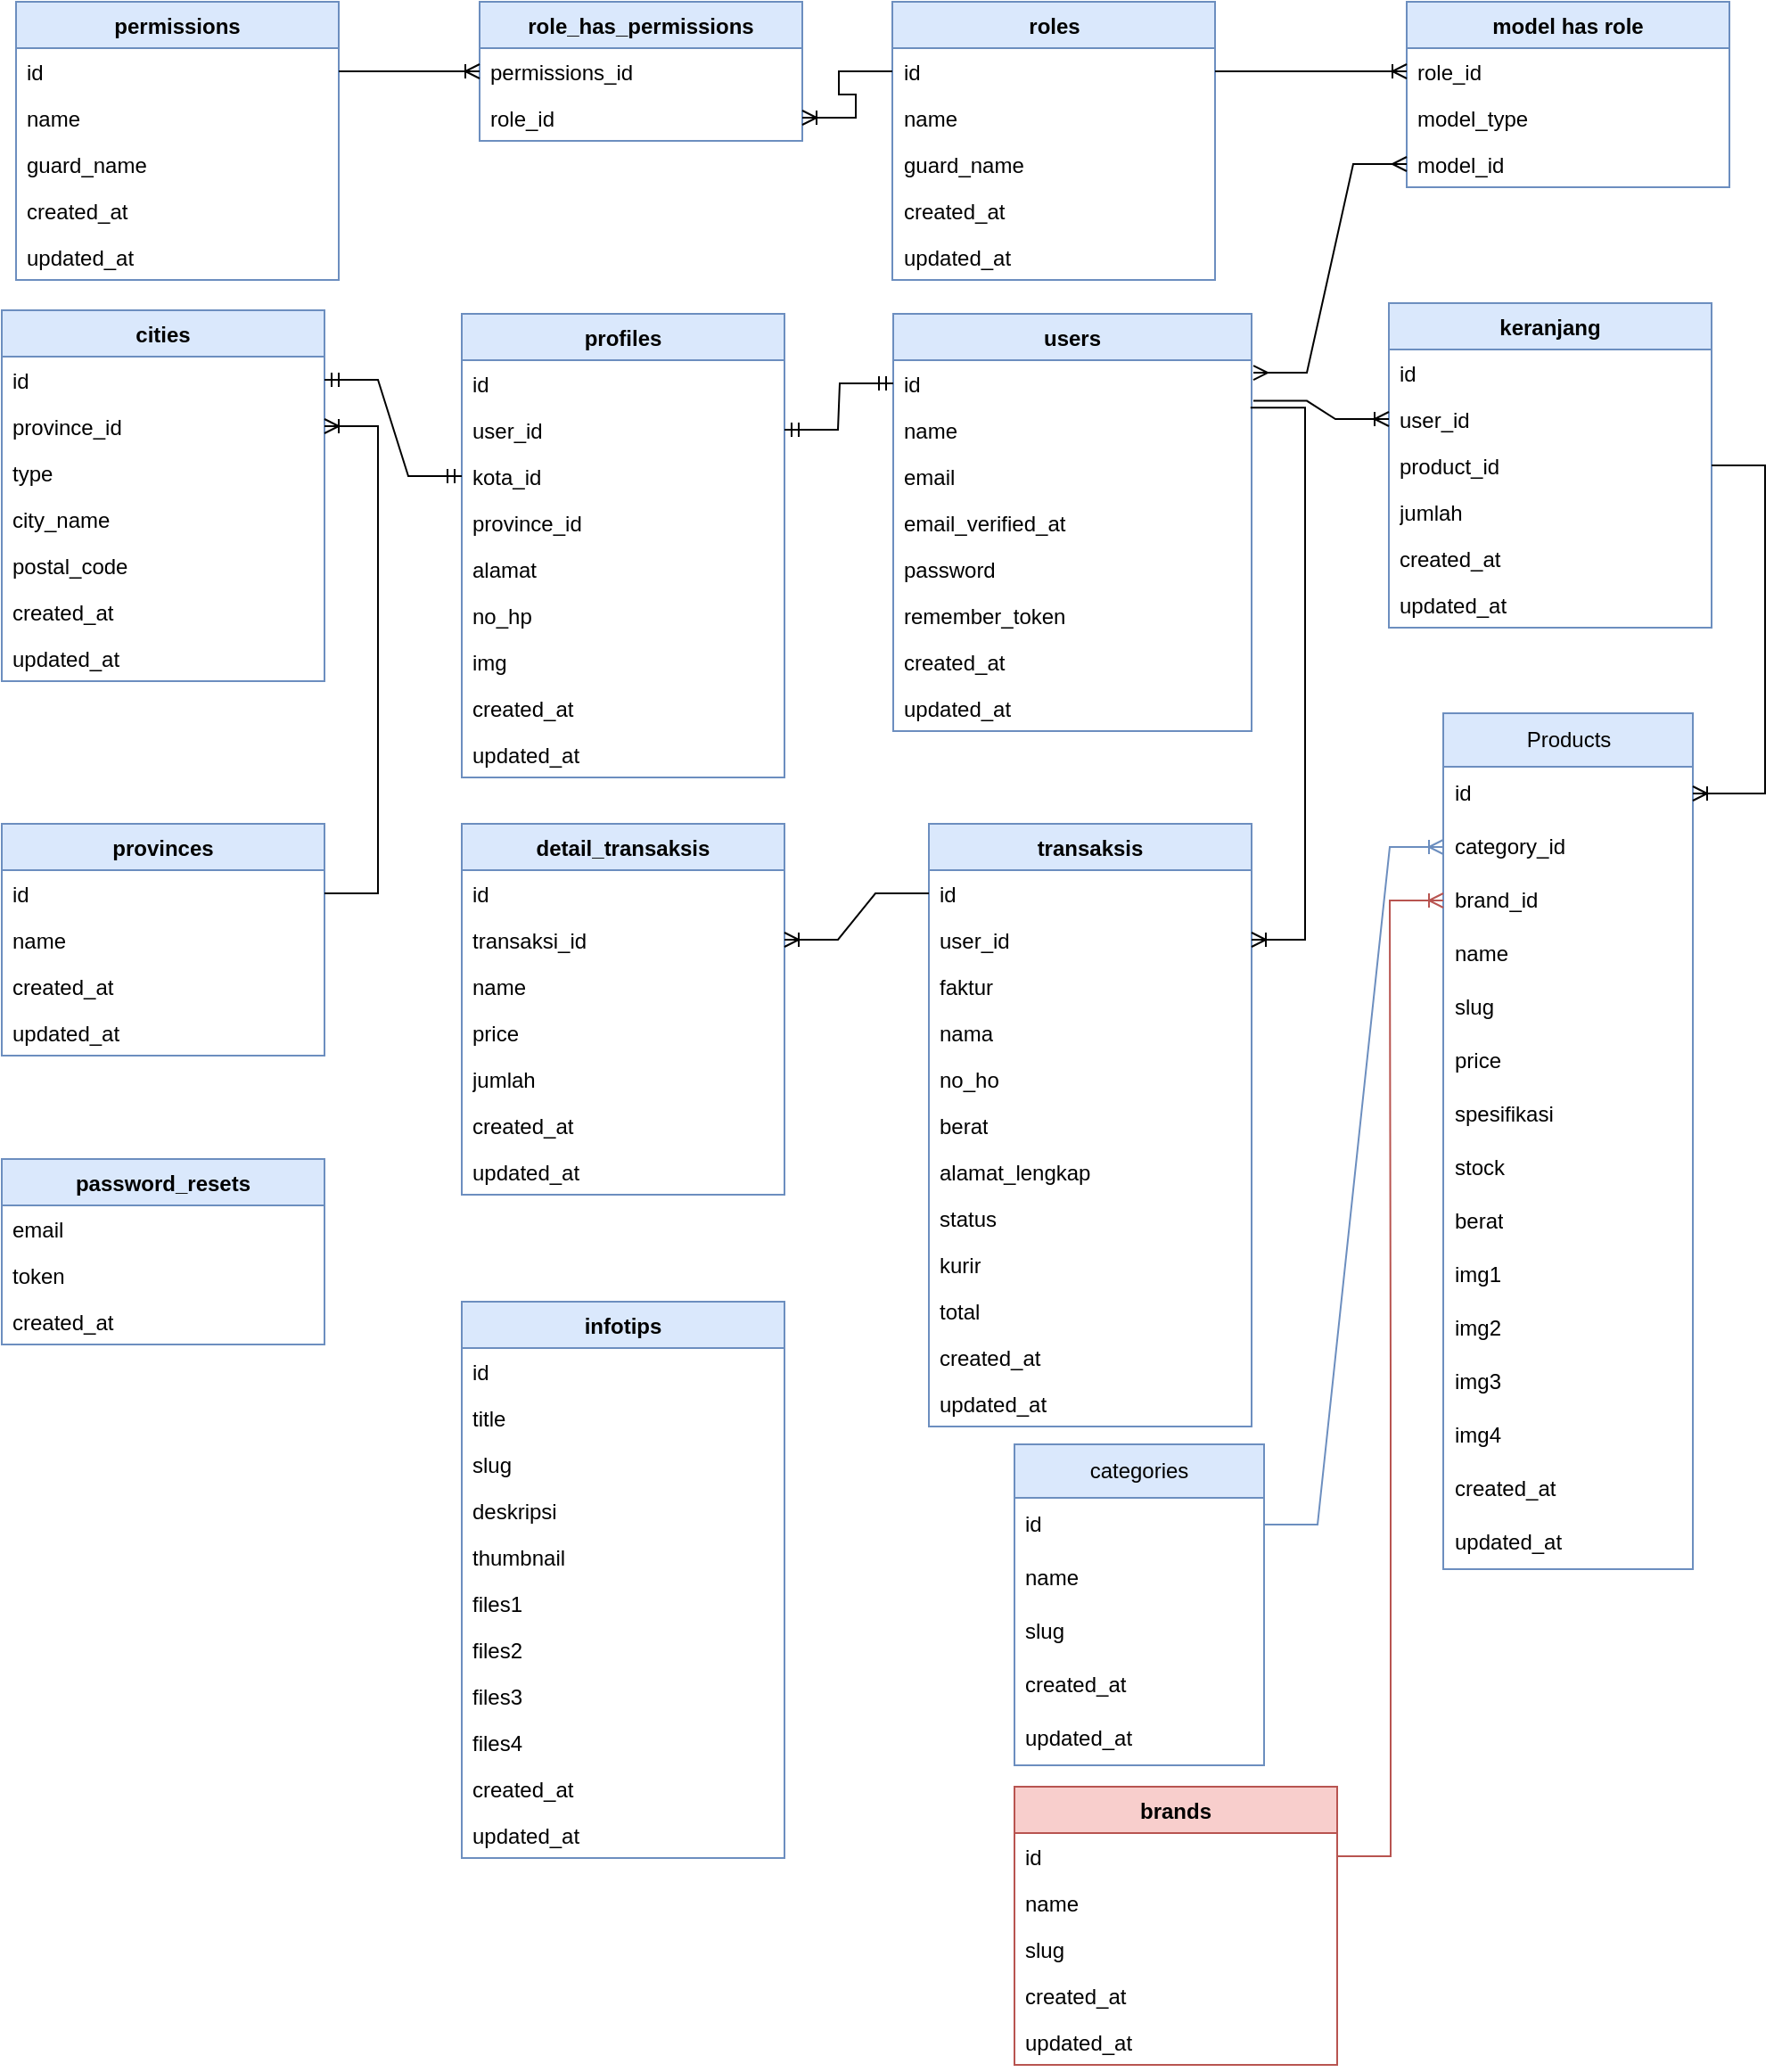 <mxfile version="21.6.3" type="github" pages="2">
  <diagram id="C5RBs43oDa-KdzZeNtuy" name="erd">
    <mxGraphModel dx="1500" dy="880" grid="1" gridSize="10" guides="1" tooltips="1" connect="1" arrows="1" fold="1" page="1" pageScale="1" pageWidth="827" pageHeight="1169" math="0" shadow="0">
      <root>
        <mxCell id="WIyWlLk6GJQsqaUBKTNV-0" />
        <mxCell id="WIyWlLk6GJQsqaUBKTNV-1" parent="WIyWlLk6GJQsqaUBKTNV-0" />
        <mxCell id="t1YEUWC0Ey2fPe6ZNpDe-0" value="categories" style="swimlane;fontStyle=0;childLayout=stackLayout;horizontal=1;startSize=30;horizontalStack=0;resizeParent=1;resizeParentMax=0;resizeLast=0;collapsible=1;marginBottom=0;whiteSpace=wrap;html=1;fillColor=#dae8fc;strokeColor=#6c8ebf;" parent="WIyWlLk6GJQsqaUBKTNV-1" vertex="1">
          <mxGeometry x="858" y="815" width="140" height="180" as="geometry" />
        </mxCell>
        <mxCell id="t1YEUWC0Ey2fPe6ZNpDe-1" value="id" style="text;strokeColor=none;fillColor=none;align=left;verticalAlign=middle;spacingLeft=4;spacingRight=4;overflow=hidden;points=[[0,0.5],[1,0.5]];portConstraint=eastwest;rotatable=0;whiteSpace=wrap;html=1;" parent="t1YEUWC0Ey2fPe6ZNpDe-0" vertex="1">
          <mxGeometry y="30" width="140" height="30" as="geometry" />
        </mxCell>
        <mxCell id="t1YEUWC0Ey2fPe6ZNpDe-2" value="name" style="text;strokeColor=none;fillColor=none;align=left;verticalAlign=middle;spacingLeft=4;spacingRight=4;overflow=hidden;points=[[0,0.5],[1,0.5]];portConstraint=eastwest;rotatable=0;whiteSpace=wrap;html=1;" parent="t1YEUWC0Ey2fPe6ZNpDe-0" vertex="1">
          <mxGeometry y="60" width="140" height="30" as="geometry" />
        </mxCell>
        <mxCell id="t1YEUWC0Ey2fPe6ZNpDe-3" value="slug" style="text;strokeColor=none;fillColor=none;align=left;verticalAlign=middle;spacingLeft=4;spacingRight=4;overflow=hidden;points=[[0,0.5],[1,0.5]];portConstraint=eastwest;rotatable=0;whiteSpace=wrap;html=1;" parent="t1YEUWC0Ey2fPe6ZNpDe-0" vertex="1">
          <mxGeometry y="90" width="140" height="30" as="geometry" />
        </mxCell>
        <mxCell id="t1YEUWC0Ey2fPe6ZNpDe-4" value="created_at" style="text;strokeColor=none;fillColor=none;align=left;verticalAlign=middle;spacingLeft=4;spacingRight=4;overflow=hidden;points=[[0,0.5],[1,0.5]];portConstraint=eastwest;rotatable=0;whiteSpace=wrap;html=1;" parent="t1YEUWC0Ey2fPe6ZNpDe-0" vertex="1">
          <mxGeometry y="120" width="140" height="30" as="geometry" />
        </mxCell>
        <mxCell id="t1YEUWC0Ey2fPe6ZNpDe-5" value="updated_at" style="text;strokeColor=none;fillColor=none;align=left;verticalAlign=middle;spacingLeft=4;spacingRight=4;overflow=hidden;points=[[0,0.5],[1,0.5]];portConstraint=eastwest;rotatable=0;whiteSpace=wrap;html=1;" parent="t1YEUWC0Ey2fPe6ZNpDe-0" vertex="1">
          <mxGeometry y="150" width="140" height="30" as="geometry" />
        </mxCell>
        <mxCell id="t1YEUWC0Ey2fPe6ZNpDe-6" value="Products" style="swimlane;fontStyle=0;childLayout=stackLayout;horizontal=1;startSize=30;horizontalStack=0;resizeParent=1;resizeParentMax=0;resizeLast=0;collapsible=1;marginBottom=0;whiteSpace=wrap;html=1;fillColor=#dae8fc;strokeColor=#6c8ebf;" parent="WIyWlLk6GJQsqaUBKTNV-1" vertex="1">
          <mxGeometry x="1098.5" y="405" width="140" height="480" as="geometry" />
        </mxCell>
        <mxCell id="t1YEUWC0Ey2fPe6ZNpDe-7" value="id" style="text;strokeColor=none;fillColor=none;align=left;verticalAlign=middle;spacingLeft=4;spacingRight=4;overflow=hidden;points=[[0,0.5],[1,0.5]];portConstraint=eastwest;rotatable=0;whiteSpace=wrap;html=1;" parent="t1YEUWC0Ey2fPe6ZNpDe-6" vertex="1">
          <mxGeometry y="30" width="140" height="30" as="geometry" />
        </mxCell>
        <mxCell id="t1YEUWC0Ey2fPe6ZNpDe-8" value="category_id" style="text;strokeColor=none;fillColor=none;align=left;verticalAlign=middle;spacingLeft=4;spacingRight=4;overflow=hidden;points=[[0,0.5],[1,0.5]];portConstraint=eastwest;rotatable=0;whiteSpace=wrap;html=1;" parent="t1YEUWC0Ey2fPe6ZNpDe-6" vertex="1">
          <mxGeometry y="60" width="140" height="30" as="geometry" />
        </mxCell>
        <mxCell id="t1YEUWC0Ey2fPe6ZNpDe-9" value="brand_id" style="text;strokeColor=none;fillColor=none;align=left;verticalAlign=middle;spacingLeft=4;spacingRight=4;overflow=hidden;points=[[0,0.5],[1,0.5]];portConstraint=eastwest;rotatable=0;whiteSpace=wrap;html=1;" parent="t1YEUWC0Ey2fPe6ZNpDe-6" vertex="1">
          <mxGeometry y="90" width="140" height="30" as="geometry" />
        </mxCell>
        <mxCell id="t1YEUWC0Ey2fPe6ZNpDe-10" value="name" style="text;strokeColor=none;fillColor=none;align=left;verticalAlign=middle;spacingLeft=4;spacingRight=4;overflow=hidden;points=[[0,0.5],[1,0.5]];portConstraint=eastwest;rotatable=0;whiteSpace=wrap;html=1;" parent="t1YEUWC0Ey2fPe6ZNpDe-6" vertex="1">
          <mxGeometry y="120" width="140" height="30" as="geometry" />
        </mxCell>
        <mxCell id="t1YEUWC0Ey2fPe6ZNpDe-11" value="slug" style="text;strokeColor=none;fillColor=none;align=left;verticalAlign=middle;spacingLeft=4;spacingRight=4;overflow=hidden;points=[[0,0.5],[1,0.5]];portConstraint=eastwest;rotatable=0;whiteSpace=wrap;html=1;" parent="t1YEUWC0Ey2fPe6ZNpDe-6" vertex="1">
          <mxGeometry y="150" width="140" height="30" as="geometry" />
        </mxCell>
        <mxCell id="t1YEUWC0Ey2fPe6ZNpDe-12" value="price" style="text;strokeColor=none;fillColor=none;align=left;verticalAlign=middle;spacingLeft=4;spacingRight=4;overflow=hidden;points=[[0,0.5],[1,0.5]];portConstraint=eastwest;rotatable=0;whiteSpace=wrap;html=1;" parent="t1YEUWC0Ey2fPe6ZNpDe-6" vertex="1">
          <mxGeometry y="180" width="140" height="30" as="geometry" />
        </mxCell>
        <mxCell id="t1YEUWC0Ey2fPe6ZNpDe-13" value="spesifikasi" style="text;strokeColor=none;fillColor=none;align=left;verticalAlign=middle;spacingLeft=4;spacingRight=4;overflow=hidden;points=[[0,0.5],[1,0.5]];portConstraint=eastwest;rotatable=0;whiteSpace=wrap;html=1;" parent="t1YEUWC0Ey2fPe6ZNpDe-6" vertex="1">
          <mxGeometry y="210" width="140" height="30" as="geometry" />
        </mxCell>
        <mxCell id="t1YEUWC0Ey2fPe6ZNpDe-14" value="stock" style="text;strokeColor=none;fillColor=none;align=left;verticalAlign=middle;spacingLeft=4;spacingRight=4;overflow=hidden;points=[[0,0.5],[1,0.5]];portConstraint=eastwest;rotatable=0;whiteSpace=wrap;html=1;" parent="t1YEUWC0Ey2fPe6ZNpDe-6" vertex="1">
          <mxGeometry y="240" width="140" height="30" as="geometry" />
        </mxCell>
        <mxCell id="t1YEUWC0Ey2fPe6ZNpDe-15" value="berat" style="text;strokeColor=none;fillColor=none;align=left;verticalAlign=middle;spacingLeft=4;spacingRight=4;overflow=hidden;points=[[0,0.5],[1,0.5]];portConstraint=eastwest;rotatable=0;whiteSpace=wrap;html=1;" parent="t1YEUWC0Ey2fPe6ZNpDe-6" vertex="1">
          <mxGeometry y="270" width="140" height="30" as="geometry" />
        </mxCell>
        <mxCell id="t1YEUWC0Ey2fPe6ZNpDe-16" value="img1" style="text;strokeColor=none;fillColor=none;align=left;verticalAlign=middle;spacingLeft=4;spacingRight=4;overflow=hidden;points=[[0,0.5],[1,0.5]];portConstraint=eastwest;rotatable=0;whiteSpace=wrap;html=1;" parent="t1YEUWC0Ey2fPe6ZNpDe-6" vertex="1">
          <mxGeometry y="300" width="140" height="30" as="geometry" />
        </mxCell>
        <mxCell id="t1YEUWC0Ey2fPe6ZNpDe-17" value="img2" style="text;strokeColor=none;fillColor=none;align=left;verticalAlign=middle;spacingLeft=4;spacingRight=4;overflow=hidden;points=[[0,0.5],[1,0.5]];portConstraint=eastwest;rotatable=0;whiteSpace=wrap;html=1;" parent="t1YEUWC0Ey2fPe6ZNpDe-6" vertex="1">
          <mxGeometry y="330" width="140" height="30" as="geometry" />
        </mxCell>
        <mxCell id="t1YEUWC0Ey2fPe6ZNpDe-18" value="img3" style="text;strokeColor=none;fillColor=none;align=left;verticalAlign=middle;spacingLeft=4;spacingRight=4;overflow=hidden;points=[[0,0.5],[1,0.5]];portConstraint=eastwest;rotatable=0;whiteSpace=wrap;html=1;" parent="t1YEUWC0Ey2fPe6ZNpDe-6" vertex="1">
          <mxGeometry y="360" width="140" height="30" as="geometry" />
        </mxCell>
        <mxCell id="t1YEUWC0Ey2fPe6ZNpDe-19" value="img4" style="text;strokeColor=none;fillColor=none;align=left;verticalAlign=middle;spacingLeft=4;spacingRight=4;overflow=hidden;points=[[0,0.5],[1,0.5]];portConstraint=eastwest;rotatable=0;whiteSpace=wrap;html=1;" parent="t1YEUWC0Ey2fPe6ZNpDe-6" vertex="1">
          <mxGeometry y="390" width="140" height="30" as="geometry" />
        </mxCell>
        <mxCell id="t1YEUWC0Ey2fPe6ZNpDe-20" value="created_at" style="text;strokeColor=none;fillColor=none;align=left;verticalAlign=middle;spacingLeft=4;spacingRight=4;overflow=hidden;points=[[0,0.5],[1,0.5]];portConstraint=eastwest;rotatable=0;whiteSpace=wrap;html=1;" parent="t1YEUWC0Ey2fPe6ZNpDe-6" vertex="1">
          <mxGeometry y="420" width="140" height="30" as="geometry" />
        </mxCell>
        <mxCell id="t1YEUWC0Ey2fPe6ZNpDe-21" value="updated_at" style="text;strokeColor=none;fillColor=none;align=left;verticalAlign=middle;spacingLeft=4;spacingRight=4;overflow=hidden;points=[[0,0.5],[1,0.5]];portConstraint=eastwest;rotatable=0;whiteSpace=wrap;html=1;" parent="t1YEUWC0Ey2fPe6ZNpDe-6" vertex="1">
          <mxGeometry y="450" width="140" height="30" as="geometry" />
        </mxCell>
        <mxCell id="NbUKhu7Z80dS_t6CwLB7-10" value="" style="edgeStyle=entityRelationEdgeStyle;fontSize=12;html=1;endArrow=ERoneToMany;rounded=0;fillColor=#dae8fc;strokeColor=#6c8ebf;" parent="WIyWlLk6GJQsqaUBKTNV-1" source="t1YEUWC0Ey2fPe6ZNpDe-1" target="t1YEUWC0Ey2fPe6ZNpDe-8" edge="1">
          <mxGeometry width="100" height="100" relative="1" as="geometry">
            <mxPoint x="1081" y="645" as="sourcePoint" />
            <mxPoint x="1181" y="545" as="targetPoint" />
          </mxGeometry>
        </mxCell>
        <mxCell id="zUrMYcHDypvcWxiflEr3-0" value="brands" style="swimlane;fontStyle=1;align=center;verticalAlign=top;childLayout=stackLayout;horizontal=1;startSize=26;horizontalStack=0;resizeParent=1;resizeParentMax=0;resizeLast=0;collapsible=1;marginBottom=0;whiteSpace=wrap;html=1;fillColor=#f8cecc;strokeColor=#b85450;" parent="WIyWlLk6GJQsqaUBKTNV-1" vertex="1">
          <mxGeometry x="858" y="1007" width="181" height="156" as="geometry" />
        </mxCell>
        <mxCell id="zUrMYcHDypvcWxiflEr3-1" value="id" style="text;strokeColor=none;fillColor=none;align=left;verticalAlign=top;spacingLeft=4;spacingRight=4;overflow=hidden;rotatable=0;points=[[0,0.5],[1,0.5]];portConstraint=eastwest;whiteSpace=wrap;html=1;" parent="zUrMYcHDypvcWxiflEr3-0" vertex="1">
          <mxGeometry y="26" width="181" height="26" as="geometry" />
        </mxCell>
        <mxCell id="zUrMYcHDypvcWxiflEr3-2" value="name" style="text;strokeColor=none;fillColor=none;align=left;verticalAlign=top;spacingLeft=4;spacingRight=4;overflow=hidden;rotatable=0;points=[[0,0.5],[1,0.5]];portConstraint=eastwest;whiteSpace=wrap;html=1;" parent="zUrMYcHDypvcWxiflEr3-0" vertex="1">
          <mxGeometry y="52" width="181" height="26" as="geometry" />
        </mxCell>
        <mxCell id="zUrMYcHDypvcWxiflEr3-3" value="slug" style="text;strokeColor=none;fillColor=none;align=left;verticalAlign=top;spacingLeft=4;spacingRight=4;overflow=hidden;rotatable=0;points=[[0,0.5],[1,0.5]];portConstraint=eastwest;whiteSpace=wrap;html=1;" parent="zUrMYcHDypvcWxiflEr3-0" vertex="1">
          <mxGeometry y="78" width="181" height="26" as="geometry" />
        </mxCell>
        <mxCell id="zUrMYcHDypvcWxiflEr3-4" value="created_at" style="text;strokeColor=none;fillColor=none;align=left;verticalAlign=top;spacingLeft=4;spacingRight=4;overflow=hidden;rotatable=0;points=[[0,0.5],[1,0.5]];portConstraint=eastwest;whiteSpace=wrap;html=1;" parent="zUrMYcHDypvcWxiflEr3-0" vertex="1">
          <mxGeometry y="104" width="181" height="26" as="geometry" />
        </mxCell>
        <mxCell id="zUrMYcHDypvcWxiflEr3-5" value="updated_at" style="text;strokeColor=none;fillColor=none;align=left;verticalAlign=top;spacingLeft=4;spacingRight=4;overflow=hidden;rotatable=0;points=[[0,0.5],[1,0.5]];portConstraint=eastwest;whiteSpace=wrap;html=1;" parent="zUrMYcHDypvcWxiflEr3-0" vertex="1">
          <mxGeometry y="130" width="181" height="26" as="geometry" />
        </mxCell>
        <mxCell id="WJk2E3MaFBV2OWUBCjsf-0" value="profiles" style="swimlane;fontStyle=1;align=center;verticalAlign=top;childLayout=stackLayout;horizontal=1;startSize=26;horizontalStack=0;resizeParent=1;resizeParentMax=0;resizeLast=0;collapsible=1;marginBottom=0;whiteSpace=wrap;html=1;fillColor=#dae8fc;strokeColor=#6c8ebf;" parent="WIyWlLk6GJQsqaUBKTNV-1" vertex="1">
          <mxGeometry x="548" y="181" width="181" height="260" as="geometry" />
        </mxCell>
        <mxCell id="WJk2E3MaFBV2OWUBCjsf-1" value="id" style="text;strokeColor=none;fillColor=none;align=left;verticalAlign=top;spacingLeft=4;spacingRight=4;overflow=hidden;rotatable=0;points=[[0,0.5],[1,0.5]];portConstraint=eastwest;whiteSpace=wrap;html=1;" parent="WJk2E3MaFBV2OWUBCjsf-0" vertex="1">
          <mxGeometry y="26" width="181" height="26" as="geometry" />
        </mxCell>
        <mxCell id="WJk2E3MaFBV2OWUBCjsf-2" value="user_id" style="text;strokeColor=none;fillColor=none;align=left;verticalAlign=top;spacingLeft=4;spacingRight=4;overflow=hidden;rotatable=0;points=[[0,0.5],[1,0.5]];portConstraint=eastwest;whiteSpace=wrap;html=1;" parent="WJk2E3MaFBV2OWUBCjsf-0" vertex="1">
          <mxGeometry y="52" width="181" height="26" as="geometry" />
        </mxCell>
        <mxCell id="WJk2E3MaFBV2OWUBCjsf-3" value="kota_id" style="text;strokeColor=none;fillColor=none;align=left;verticalAlign=top;spacingLeft=4;spacingRight=4;overflow=hidden;rotatable=0;points=[[0,0.5],[1,0.5]];portConstraint=eastwest;whiteSpace=wrap;html=1;" parent="WJk2E3MaFBV2OWUBCjsf-0" vertex="1">
          <mxGeometry y="78" width="181" height="26" as="geometry" />
        </mxCell>
        <mxCell id="WJk2E3MaFBV2OWUBCjsf-4" value="province_id" style="text;strokeColor=none;fillColor=none;align=left;verticalAlign=top;spacingLeft=4;spacingRight=4;overflow=hidden;rotatable=0;points=[[0,0.5],[1,0.5]];portConstraint=eastwest;whiteSpace=wrap;html=1;" parent="WJk2E3MaFBV2OWUBCjsf-0" vertex="1">
          <mxGeometry y="104" width="181" height="26" as="geometry" />
        </mxCell>
        <mxCell id="WJk2E3MaFBV2OWUBCjsf-5" value="alamat" style="text;strokeColor=none;fillColor=none;align=left;verticalAlign=top;spacingLeft=4;spacingRight=4;overflow=hidden;rotatable=0;points=[[0,0.5],[1,0.5]];portConstraint=eastwest;whiteSpace=wrap;html=1;" parent="WJk2E3MaFBV2OWUBCjsf-0" vertex="1">
          <mxGeometry y="130" width="181" height="26" as="geometry" />
        </mxCell>
        <mxCell id="WJk2E3MaFBV2OWUBCjsf-6" value="no_hp" style="text;strokeColor=none;fillColor=none;align=left;verticalAlign=top;spacingLeft=4;spacingRight=4;overflow=hidden;rotatable=0;points=[[0,0.5],[1,0.5]];portConstraint=eastwest;whiteSpace=wrap;html=1;" parent="WJk2E3MaFBV2OWUBCjsf-0" vertex="1">
          <mxGeometry y="156" width="181" height="26" as="geometry" />
        </mxCell>
        <mxCell id="WJk2E3MaFBV2OWUBCjsf-7" value="img" style="text;strokeColor=none;fillColor=none;align=left;verticalAlign=top;spacingLeft=4;spacingRight=4;overflow=hidden;rotatable=0;points=[[0,0.5],[1,0.5]];portConstraint=eastwest;whiteSpace=wrap;html=1;" parent="WJk2E3MaFBV2OWUBCjsf-0" vertex="1">
          <mxGeometry y="182" width="181" height="26" as="geometry" />
        </mxCell>
        <mxCell id="WJk2E3MaFBV2OWUBCjsf-8" value="created_at" style="text;strokeColor=none;fillColor=none;align=left;verticalAlign=top;spacingLeft=4;spacingRight=4;overflow=hidden;rotatable=0;points=[[0,0.5],[1,0.5]];portConstraint=eastwest;whiteSpace=wrap;html=1;" parent="WJk2E3MaFBV2OWUBCjsf-0" vertex="1">
          <mxGeometry y="208" width="181" height="26" as="geometry" />
        </mxCell>
        <mxCell id="WJk2E3MaFBV2OWUBCjsf-9" value="updated_at" style="text;strokeColor=none;fillColor=none;align=left;verticalAlign=top;spacingLeft=4;spacingRight=4;overflow=hidden;rotatable=0;points=[[0,0.5],[1,0.5]];portConstraint=eastwest;whiteSpace=wrap;html=1;" parent="WJk2E3MaFBV2OWUBCjsf-0" vertex="1">
          <mxGeometry y="234" width="181" height="26" as="geometry" />
        </mxCell>
        <mxCell id="WJk2E3MaFBV2OWUBCjsf-15" value="users" style="swimlane;fontStyle=1;align=center;verticalAlign=top;childLayout=stackLayout;horizontal=1;startSize=26;horizontalStack=0;resizeParent=1;resizeParentMax=0;resizeLast=0;collapsible=1;marginBottom=0;whiteSpace=wrap;html=1;fillColor=#dae8fc;strokeColor=#6c8ebf;" parent="WIyWlLk6GJQsqaUBKTNV-1" vertex="1">
          <mxGeometry x="790" y="181" width="201" height="234" as="geometry" />
        </mxCell>
        <mxCell id="WJk2E3MaFBV2OWUBCjsf-16" value="id" style="text;strokeColor=none;fillColor=none;align=left;verticalAlign=top;spacingLeft=4;spacingRight=4;overflow=hidden;rotatable=0;points=[[0,0.5],[1,0.5]];portConstraint=eastwest;whiteSpace=wrap;html=1;" parent="WJk2E3MaFBV2OWUBCjsf-15" vertex="1">
          <mxGeometry y="26" width="201" height="26" as="geometry" />
        </mxCell>
        <mxCell id="WJk2E3MaFBV2OWUBCjsf-17" value="name" style="text;strokeColor=none;fillColor=none;align=left;verticalAlign=top;spacingLeft=4;spacingRight=4;overflow=hidden;rotatable=0;points=[[0,0.5],[1,0.5]];portConstraint=eastwest;whiteSpace=wrap;html=1;" parent="WJk2E3MaFBV2OWUBCjsf-15" vertex="1">
          <mxGeometry y="52" width="201" height="26" as="geometry" />
        </mxCell>
        <mxCell id="WJk2E3MaFBV2OWUBCjsf-18" value="email" style="text;strokeColor=none;fillColor=none;align=left;verticalAlign=top;spacingLeft=4;spacingRight=4;overflow=hidden;rotatable=0;points=[[0,0.5],[1,0.5]];portConstraint=eastwest;whiteSpace=wrap;html=1;" parent="WJk2E3MaFBV2OWUBCjsf-15" vertex="1">
          <mxGeometry y="78" width="201" height="26" as="geometry" />
        </mxCell>
        <mxCell id="WJk2E3MaFBV2OWUBCjsf-19" value="email_verified_at" style="text;strokeColor=none;fillColor=none;align=left;verticalAlign=top;spacingLeft=4;spacingRight=4;overflow=hidden;rotatable=0;points=[[0,0.5],[1,0.5]];portConstraint=eastwest;whiteSpace=wrap;html=1;" parent="WJk2E3MaFBV2OWUBCjsf-15" vertex="1">
          <mxGeometry y="104" width="201" height="26" as="geometry" />
        </mxCell>
        <mxCell id="WJk2E3MaFBV2OWUBCjsf-20" value="password" style="text;strokeColor=none;fillColor=none;align=left;verticalAlign=top;spacingLeft=4;spacingRight=4;overflow=hidden;rotatable=0;points=[[0,0.5],[1,0.5]];portConstraint=eastwest;whiteSpace=wrap;html=1;" parent="WJk2E3MaFBV2OWUBCjsf-15" vertex="1">
          <mxGeometry y="130" width="201" height="26" as="geometry" />
        </mxCell>
        <mxCell id="WJk2E3MaFBV2OWUBCjsf-21" value="remember_token" style="text;strokeColor=none;fillColor=none;align=left;verticalAlign=top;spacingLeft=4;spacingRight=4;overflow=hidden;rotatable=0;points=[[0,0.5],[1,0.5]];portConstraint=eastwest;whiteSpace=wrap;html=1;" parent="WJk2E3MaFBV2OWUBCjsf-15" vertex="1">
          <mxGeometry y="156" width="201" height="26" as="geometry" />
        </mxCell>
        <mxCell id="WJk2E3MaFBV2OWUBCjsf-22" value="created_at" style="text;strokeColor=none;fillColor=none;align=left;verticalAlign=top;spacingLeft=4;spacingRight=4;overflow=hidden;rotatable=0;points=[[0,0.5],[1,0.5]];portConstraint=eastwest;whiteSpace=wrap;html=1;" parent="WJk2E3MaFBV2OWUBCjsf-15" vertex="1">
          <mxGeometry y="182" width="201" height="26" as="geometry" />
        </mxCell>
        <mxCell id="WJk2E3MaFBV2OWUBCjsf-23" value="updated_at" style="text;strokeColor=none;fillColor=none;align=left;verticalAlign=top;spacingLeft=4;spacingRight=4;overflow=hidden;rotatable=0;points=[[0,0.5],[1,0.5]];portConstraint=eastwest;whiteSpace=wrap;html=1;" parent="WJk2E3MaFBV2OWUBCjsf-15" vertex="1">
          <mxGeometry y="208" width="201" height="26" as="geometry" />
        </mxCell>
        <mxCell id="WJk2E3MaFBV2OWUBCjsf-27" value="keranjang" style="swimlane;fontStyle=1;align=center;verticalAlign=top;childLayout=stackLayout;horizontal=1;startSize=26;horizontalStack=0;resizeParent=1;resizeParentMax=0;resizeLast=0;collapsible=1;marginBottom=0;whiteSpace=wrap;html=1;fillColor=#dae8fc;strokeColor=#6c8ebf;" parent="WIyWlLk6GJQsqaUBKTNV-1" vertex="1">
          <mxGeometry x="1068" y="175" width="181" height="182" as="geometry" />
        </mxCell>
        <mxCell id="WJk2E3MaFBV2OWUBCjsf-28" value="id" style="text;strokeColor=none;fillColor=none;align=left;verticalAlign=top;spacingLeft=4;spacingRight=4;overflow=hidden;rotatable=0;points=[[0,0.5],[1,0.5]];portConstraint=eastwest;whiteSpace=wrap;html=1;" parent="WJk2E3MaFBV2OWUBCjsf-27" vertex="1">
          <mxGeometry y="26" width="181" height="26" as="geometry" />
        </mxCell>
        <mxCell id="WJk2E3MaFBV2OWUBCjsf-29" value="user_id" style="text;strokeColor=none;fillColor=none;align=left;verticalAlign=top;spacingLeft=4;spacingRight=4;overflow=hidden;rotatable=0;points=[[0,0.5],[1,0.5]];portConstraint=eastwest;whiteSpace=wrap;html=1;" parent="WJk2E3MaFBV2OWUBCjsf-27" vertex="1">
          <mxGeometry y="52" width="181" height="26" as="geometry" />
        </mxCell>
        <mxCell id="WJk2E3MaFBV2OWUBCjsf-30" value="product_id" style="text;strokeColor=none;fillColor=none;align=left;verticalAlign=top;spacingLeft=4;spacingRight=4;overflow=hidden;rotatable=0;points=[[0,0.5],[1,0.5]];portConstraint=eastwest;whiteSpace=wrap;html=1;" parent="WJk2E3MaFBV2OWUBCjsf-27" vertex="1">
          <mxGeometry y="78" width="181" height="26" as="geometry" />
        </mxCell>
        <mxCell id="WJk2E3MaFBV2OWUBCjsf-31" value="jumlah" style="text;strokeColor=none;fillColor=none;align=left;verticalAlign=top;spacingLeft=4;spacingRight=4;overflow=hidden;rotatable=0;points=[[0,0.5],[1,0.5]];portConstraint=eastwest;whiteSpace=wrap;html=1;" parent="WJk2E3MaFBV2OWUBCjsf-27" vertex="1">
          <mxGeometry y="104" width="181" height="26" as="geometry" />
        </mxCell>
        <mxCell id="WJk2E3MaFBV2OWUBCjsf-32" value="created_at" style="text;strokeColor=none;fillColor=none;align=left;verticalAlign=top;spacingLeft=4;spacingRight=4;overflow=hidden;rotatable=0;points=[[0,0.5],[1,0.5]];portConstraint=eastwest;whiteSpace=wrap;html=1;" parent="WJk2E3MaFBV2OWUBCjsf-27" vertex="1">
          <mxGeometry y="130" width="181" height="26" as="geometry" />
        </mxCell>
        <mxCell id="WJk2E3MaFBV2OWUBCjsf-33" value="updated_at" style="text;strokeColor=none;fillColor=none;align=left;verticalAlign=top;spacingLeft=4;spacingRight=4;overflow=hidden;rotatable=0;points=[[0,0.5],[1,0.5]];portConstraint=eastwest;whiteSpace=wrap;html=1;" parent="WJk2E3MaFBV2OWUBCjsf-27" vertex="1">
          <mxGeometry y="156" width="181" height="26" as="geometry" />
        </mxCell>
        <mxCell id="WJk2E3MaFBV2OWUBCjsf-54" value="cities" style="swimlane;fontStyle=1;align=center;verticalAlign=top;childLayout=stackLayout;horizontal=1;startSize=26;horizontalStack=0;resizeParent=1;resizeParentMax=0;resizeLast=0;collapsible=1;marginBottom=0;whiteSpace=wrap;html=1;fillColor=#dae8fc;strokeColor=#6c8ebf;" parent="WIyWlLk6GJQsqaUBKTNV-1" vertex="1">
          <mxGeometry x="290" y="179" width="181" height="208" as="geometry" />
        </mxCell>
        <mxCell id="WJk2E3MaFBV2OWUBCjsf-55" value="id" style="text;strokeColor=none;fillColor=none;align=left;verticalAlign=top;spacingLeft=4;spacingRight=4;overflow=hidden;rotatable=0;points=[[0,0.5],[1,0.5]];portConstraint=eastwest;whiteSpace=wrap;html=1;" parent="WJk2E3MaFBV2OWUBCjsf-54" vertex="1">
          <mxGeometry y="26" width="181" height="26" as="geometry" />
        </mxCell>
        <mxCell id="WJk2E3MaFBV2OWUBCjsf-56" value="province_id" style="text;strokeColor=none;fillColor=none;align=left;verticalAlign=top;spacingLeft=4;spacingRight=4;overflow=hidden;rotatable=0;points=[[0,0.5],[1,0.5]];portConstraint=eastwest;whiteSpace=wrap;html=1;" parent="WJk2E3MaFBV2OWUBCjsf-54" vertex="1">
          <mxGeometry y="52" width="181" height="26" as="geometry" />
        </mxCell>
        <mxCell id="WJk2E3MaFBV2OWUBCjsf-57" value="type" style="text;strokeColor=none;fillColor=none;align=left;verticalAlign=top;spacingLeft=4;spacingRight=4;overflow=hidden;rotatable=0;points=[[0,0.5],[1,0.5]];portConstraint=eastwest;whiteSpace=wrap;html=1;" parent="WJk2E3MaFBV2OWUBCjsf-54" vertex="1">
          <mxGeometry y="78" width="181" height="26" as="geometry" />
        </mxCell>
        <mxCell id="WJk2E3MaFBV2OWUBCjsf-58" value="city_name" style="text;strokeColor=none;fillColor=none;align=left;verticalAlign=top;spacingLeft=4;spacingRight=4;overflow=hidden;rotatable=0;points=[[0,0.5],[1,0.5]];portConstraint=eastwest;whiteSpace=wrap;html=1;" parent="WJk2E3MaFBV2OWUBCjsf-54" vertex="1">
          <mxGeometry y="104" width="181" height="26" as="geometry" />
        </mxCell>
        <mxCell id="WJk2E3MaFBV2OWUBCjsf-59" value="postal_code" style="text;strokeColor=none;fillColor=none;align=left;verticalAlign=top;spacingLeft=4;spacingRight=4;overflow=hidden;rotatable=0;points=[[0,0.5],[1,0.5]];portConstraint=eastwest;whiteSpace=wrap;html=1;" parent="WJk2E3MaFBV2OWUBCjsf-54" vertex="1">
          <mxGeometry y="130" width="181" height="26" as="geometry" />
        </mxCell>
        <mxCell id="WJk2E3MaFBV2OWUBCjsf-60" value="created_at" style="text;strokeColor=none;fillColor=none;align=left;verticalAlign=top;spacingLeft=4;spacingRight=4;overflow=hidden;rotatable=0;points=[[0,0.5],[1,0.5]];portConstraint=eastwest;whiteSpace=wrap;html=1;" parent="WJk2E3MaFBV2OWUBCjsf-54" vertex="1">
          <mxGeometry y="156" width="181" height="26" as="geometry" />
        </mxCell>
        <mxCell id="WJk2E3MaFBV2OWUBCjsf-61" value="updated_at" style="text;strokeColor=none;fillColor=none;align=left;verticalAlign=top;spacingLeft=4;spacingRight=4;overflow=hidden;rotatable=0;points=[[0,0.5],[1,0.5]];portConstraint=eastwest;whiteSpace=wrap;html=1;" parent="WJk2E3MaFBV2OWUBCjsf-54" vertex="1">
          <mxGeometry y="182" width="181" height="26" as="geometry" />
        </mxCell>
        <mxCell id="WJk2E3MaFBV2OWUBCjsf-80" value="infotips" style="swimlane;fontStyle=1;align=center;verticalAlign=top;childLayout=stackLayout;horizontal=1;startSize=26;horizontalStack=0;resizeParent=1;resizeParentMax=0;resizeLast=0;collapsible=1;marginBottom=0;whiteSpace=wrap;html=1;fillColor=#dae8fc;strokeColor=#6c8ebf;" parent="WIyWlLk6GJQsqaUBKTNV-1" vertex="1">
          <mxGeometry x="548" y="735" width="181" height="312" as="geometry" />
        </mxCell>
        <mxCell id="WJk2E3MaFBV2OWUBCjsf-81" value="id" style="text;strokeColor=none;fillColor=none;align=left;verticalAlign=top;spacingLeft=4;spacingRight=4;overflow=hidden;rotatable=0;points=[[0,0.5],[1,0.5]];portConstraint=eastwest;whiteSpace=wrap;html=1;" parent="WJk2E3MaFBV2OWUBCjsf-80" vertex="1">
          <mxGeometry y="26" width="181" height="26" as="geometry" />
        </mxCell>
        <mxCell id="WJk2E3MaFBV2OWUBCjsf-82" value="title" style="text;strokeColor=none;fillColor=none;align=left;verticalAlign=top;spacingLeft=4;spacingRight=4;overflow=hidden;rotatable=0;points=[[0,0.5],[1,0.5]];portConstraint=eastwest;whiteSpace=wrap;html=1;" parent="WJk2E3MaFBV2OWUBCjsf-80" vertex="1">
          <mxGeometry y="52" width="181" height="26" as="geometry" />
        </mxCell>
        <mxCell id="WJk2E3MaFBV2OWUBCjsf-83" value="slug" style="text;strokeColor=none;fillColor=none;align=left;verticalAlign=top;spacingLeft=4;spacingRight=4;overflow=hidden;rotatable=0;points=[[0,0.5],[1,0.5]];portConstraint=eastwest;whiteSpace=wrap;html=1;" parent="WJk2E3MaFBV2OWUBCjsf-80" vertex="1">
          <mxGeometry y="78" width="181" height="26" as="geometry" />
        </mxCell>
        <mxCell id="WJk2E3MaFBV2OWUBCjsf-84" value="deskripsi" style="text;strokeColor=none;fillColor=none;align=left;verticalAlign=top;spacingLeft=4;spacingRight=4;overflow=hidden;rotatable=0;points=[[0,0.5],[1,0.5]];portConstraint=eastwest;whiteSpace=wrap;html=1;" parent="WJk2E3MaFBV2OWUBCjsf-80" vertex="1">
          <mxGeometry y="104" width="181" height="26" as="geometry" />
        </mxCell>
        <mxCell id="WJk2E3MaFBV2OWUBCjsf-85" value="thumbnail" style="text;strokeColor=none;fillColor=none;align=left;verticalAlign=top;spacingLeft=4;spacingRight=4;overflow=hidden;rotatable=0;points=[[0,0.5],[1,0.5]];portConstraint=eastwest;whiteSpace=wrap;html=1;" parent="WJk2E3MaFBV2OWUBCjsf-80" vertex="1">
          <mxGeometry y="130" width="181" height="26" as="geometry" />
        </mxCell>
        <mxCell id="WJk2E3MaFBV2OWUBCjsf-86" value="files1" style="text;strokeColor=none;fillColor=none;align=left;verticalAlign=top;spacingLeft=4;spacingRight=4;overflow=hidden;rotatable=0;points=[[0,0.5],[1,0.5]];portConstraint=eastwest;whiteSpace=wrap;html=1;" parent="WJk2E3MaFBV2OWUBCjsf-80" vertex="1">
          <mxGeometry y="156" width="181" height="26" as="geometry" />
        </mxCell>
        <mxCell id="WJk2E3MaFBV2OWUBCjsf-87" value="files2" style="text;strokeColor=none;fillColor=none;align=left;verticalAlign=top;spacingLeft=4;spacingRight=4;overflow=hidden;rotatable=0;points=[[0,0.5],[1,0.5]];portConstraint=eastwest;whiteSpace=wrap;html=1;" parent="WJk2E3MaFBV2OWUBCjsf-80" vertex="1">
          <mxGeometry y="182" width="181" height="26" as="geometry" />
        </mxCell>
        <mxCell id="WJk2E3MaFBV2OWUBCjsf-88" value="files3" style="text;strokeColor=none;fillColor=none;align=left;verticalAlign=top;spacingLeft=4;spacingRight=4;overflow=hidden;rotatable=0;points=[[0,0.5],[1,0.5]];portConstraint=eastwest;whiteSpace=wrap;html=1;" parent="WJk2E3MaFBV2OWUBCjsf-80" vertex="1">
          <mxGeometry y="208" width="181" height="26" as="geometry" />
        </mxCell>
        <mxCell id="WJk2E3MaFBV2OWUBCjsf-89" value="files4" style="text;strokeColor=none;fillColor=none;align=left;verticalAlign=top;spacingLeft=4;spacingRight=4;overflow=hidden;rotatable=0;points=[[0,0.5],[1,0.5]];portConstraint=eastwest;whiteSpace=wrap;html=1;" parent="WJk2E3MaFBV2OWUBCjsf-80" vertex="1">
          <mxGeometry y="234" width="181" height="26" as="geometry" />
        </mxCell>
        <mxCell id="WJk2E3MaFBV2OWUBCjsf-90" value="created_at" style="text;strokeColor=none;fillColor=none;align=left;verticalAlign=top;spacingLeft=4;spacingRight=4;overflow=hidden;rotatable=0;points=[[0,0.5],[1,0.5]];portConstraint=eastwest;whiteSpace=wrap;html=1;" parent="WJk2E3MaFBV2OWUBCjsf-80" vertex="1">
          <mxGeometry y="260" width="181" height="26" as="geometry" />
        </mxCell>
        <mxCell id="WJk2E3MaFBV2OWUBCjsf-91" value="updated_at" style="text;strokeColor=none;fillColor=none;align=left;verticalAlign=top;spacingLeft=4;spacingRight=4;overflow=hidden;rotatable=0;points=[[0,0.5],[1,0.5]];portConstraint=eastwest;whiteSpace=wrap;html=1;" parent="WJk2E3MaFBV2OWUBCjsf-80" vertex="1">
          <mxGeometry y="286" width="181" height="26" as="geometry" />
        </mxCell>
        <mxCell id="WJk2E3MaFBV2OWUBCjsf-94" value="transaksis" style="swimlane;fontStyle=1;align=center;verticalAlign=top;childLayout=stackLayout;horizontal=1;startSize=26;horizontalStack=0;resizeParent=1;resizeParentMax=0;resizeLast=0;collapsible=1;marginBottom=0;whiteSpace=wrap;html=1;fillColor=#dae8fc;strokeColor=#6c8ebf;" parent="WIyWlLk6GJQsqaUBKTNV-1" vertex="1">
          <mxGeometry x="810" y="467" width="181" height="338" as="geometry" />
        </mxCell>
        <mxCell id="WJk2E3MaFBV2OWUBCjsf-95" value="id" style="text;strokeColor=none;fillColor=none;align=left;verticalAlign=top;spacingLeft=4;spacingRight=4;overflow=hidden;rotatable=0;points=[[0,0.5],[1,0.5]];portConstraint=eastwest;whiteSpace=wrap;html=1;" parent="WJk2E3MaFBV2OWUBCjsf-94" vertex="1">
          <mxGeometry y="26" width="181" height="26" as="geometry" />
        </mxCell>
        <mxCell id="WJk2E3MaFBV2OWUBCjsf-96" value="user_id" style="text;strokeColor=none;fillColor=none;align=left;verticalAlign=top;spacingLeft=4;spacingRight=4;overflow=hidden;rotatable=0;points=[[0,0.5],[1,0.5]];portConstraint=eastwest;whiteSpace=wrap;html=1;" parent="WJk2E3MaFBV2OWUBCjsf-94" vertex="1">
          <mxGeometry y="52" width="181" height="26" as="geometry" />
        </mxCell>
        <mxCell id="WJk2E3MaFBV2OWUBCjsf-97" value="faktur" style="text;strokeColor=none;fillColor=none;align=left;verticalAlign=top;spacingLeft=4;spacingRight=4;overflow=hidden;rotatable=0;points=[[0,0.5],[1,0.5]];portConstraint=eastwest;whiteSpace=wrap;html=1;" parent="WJk2E3MaFBV2OWUBCjsf-94" vertex="1">
          <mxGeometry y="78" width="181" height="26" as="geometry" />
        </mxCell>
        <mxCell id="WJk2E3MaFBV2OWUBCjsf-98" value="nama" style="text;strokeColor=none;fillColor=none;align=left;verticalAlign=top;spacingLeft=4;spacingRight=4;overflow=hidden;rotatable=0;points=[[0,0.5],[1,0.5]];portConstraint=eastwest;whiteSpace=wrap;html=1;" parent="WJk2E3MaFBV2OWUBCjsf-94" vertex="1">
          <mxGeometry y="104" width="181" height="26" as="geometry" />
        </mxCell>
        <mxCell id="WJk2E3MaFBV2OWUBCjsf-99" value="no_ho" style="text;strokeColor=none;fillColor=none;align=left;verticalAlign=top;spacingLeft=4;spacingRight=4;overflow=hidden;rotatable=0;points=[[0,0.5],[1,0.5]];portConstraint=eastwest;whiteSpace=wrap;html=1;" parent="WJk2E3MaFBV2OWUBCjsf-94" vertex="1">
          <mxGeometry y="130" width="181" height="26" as="geometry" />
        </mxCell>
        <mxCell id="WJk2E3MaFBV2OWUBCjsf-100" value="berat" style="text;strokeColor=none;fillColor=none;align=left;verticalAlign=top;spacingLeft=4;spacingRight=4;overflow=hidden;rotatable=0;points=[[0,0.5],[1,0.5]];portConstraint=eastwest;whiteSpace=wrap;html=1;" parent="WJk2E3MaFBV2OWUBCjsf-94" vertex="1">
          <mxGeometry y="156" width="181" height="26" as="geometry" />
        </mxCell>
        <mxCell id="WJk2E3MaFBV2OWUBCjsf-101" value="alamat_lengkap" style="text;strokeColor=none;fillColor=none;align=left;verticalAlign=top;spacingLeft=4;spacingRight=4;overflow=hidden;rotatable=0;points=[[0,0.5],[1,0.5]];portConstraint=eastwest;whiteSpace=wrap;html=1;" parent="WJk2E3MaFBV2OWUBCjsf-94" vertex="1">
          <mxGeometry y="182" width="181" height="26" as="geometry" />
        </mxCell>
        <mxCell id="WJk2E3MaFBV2OWUBCjsf-102" value="status" style="text;strokeColor=none;fillColor=none;align=left;verticalAlign=top;spacingLeft=4;spacingRight=4;overflow=hidden;rotatable=0;points=[[0,0.5],[1,0.5]];portConstraint=eastwest;whiteSpace=wrap;html=1;" parent="WJk2E3MaFBV2OWUBCjsf-94" vertex="1">
          <mxGeometry y="208" width="181" height="26" as="geometry" />
        </mxCell>
        <mxCell id="WJk2E3MaFBV2OWUBCjsf-103" value="kurir" style="text;strokeColor=none;fillColor=none;align=left;verticalAlign=top;spacingLeft=4;spacingRight=4;overflow=hidden;rotatable=0;points=[[0,0.5],[1,0.5]];portConstraint=eastwest;whiteSpace=wrap;html=1;" parent="WJk2E3MaFBV2OWUBCjsf-94" vertex="1">
          <mxGeometry y="234" width="181" height="26" as="geometry" />
        </mxCell>
        <mxCell id="WJk2E3MaFBV2OWUBCjsf-104" value="total" style="text;strokeColor=none;fillColor=none;align=left;verticalAlign=top;spacingLeft=4;spacingRight=4;overflow=hidden;rotatable=0;points=[[0,0.5],[1,0.5]];portConstraint=eastwest;whiteSpace=wrap;html=1;" parent="WJk2E3MaFBV2OWUBCjsf-94" vertex="1">
          <mxGeometry y="260" width="181" height="26" as="geometry" />
        </mxCell>
        <mxCell id="WJk2E3MaFBV2OWUBCjsf-105" value="created_at" style="text;strokeColor=none;fillColor=none;align=left;verticalAlign=top;spacingLeft=4;spacingRight=4;overflow=hidden;rotatable=0;points=[[0,0.5],[1,0.5]];portConstraint=eastwest;whiteSpace=wrap;html=1;" parent="WJk2E3MaFBV2OWUBCjsf-94" vertex="1">
          <mxGeometry y="286" width="181" height="26" as="geometry" />
        </mxCell>
        <mxCell id="WJk2E3MaFBV2OWUBCjsf-106" value="updated_at" style="text;strokeColor=none;fillColor=none;align=left;verticalAlign=top;spacingLeft=4;spacingRight=4;overflow=hidden;rotatable=0;points=[[0,0.5],[1,0.5]];portConstraint=eastwest;whiteSpace=wrap;html=1;" parent="WJk2E3MaFBV2OWUBCjsf-94" vertex="1">
          <mxGeometry y="312" width="181" height="26" as="geometry" />
        </mxCell>
        <mxCell id="WJk2E3MaFBV2OWUBCjsf-112" value="detail_transaksis" style="swimlane;fontStyle=1;align=center;verticalAlign=top;childLayout=stackLayout;horizontal=1;startSize=26;horizontalStack=0;resizeParent=1;resizeParentMax=0;resizeLast=0;collapsible=1;marginBottom=0;whiteSpace=wrap;html=1;fillColor=#dae8fc;strokeColor=#6c8ebf;" parent="WIyWlLk6GJQsqaUBKTNV-1" vertex="1">
          <mxGeometry x="548" y="467" width="181" height="208" as="geometry" />
        </mxCell>
        <mxCell id="WJk2E3MaFBV2OWUBCjsf-113" value="id" style="text;strokeColor=none;fillColor=none;align=left;verticalAlign=top;spacingLeft=4;spacingRight=4;overflow=hidden;rotatable=0;points=[[0,0.5],[1,0.5]];portConstraint=eastwest;whiteSpace=wrap;html=1;" parent="WJk2E3MaFBV2OWUBCjsf-112" vertex="1">
          <mxGeometry y="26" width="181" height="26" as="geometry" />
        </mxCell>
        <mxCell id="WJk2E3MaFBV2OWUBCjsf-114" value="transaksi_id" style="text;strokeColor=none;fillColor=none;align=left;verticalAlign=top;spacingLeft=4;spacingRight=4;overflow=hidden;rotatable=0;points=[[0,0.5],[1,0.5]];portConstraint=eastwest;whiteSpace=wrap;html=1;" parent="WJk2E3MaFBV2OWUBCjsf-112" vertex="1">
          <mxGeometry y="52" width="181" height="26" as="geometry" />
        </mxCell>
        <mxCell id="WJk2E3MaFBV2OWUBCjsf-115" value="name" style="text;strokeColor=none;fillColor=none;align=left;verticalAlign=top;spacingLeft=4;spacingRight=4;overflow=hidden;rotatable=0;points=[[0,0.5],[1,0.5]];portConstraint=eastwest;whiteSpace=wrap;html=1;" parent="WJk2E3MaFBV2OWUBCjsf-112" vertex="1">
          <mxGeometry y="78" width="181" height="26" as="geometry" />
        </mxCell>
        <mxCell id="WJk2E3MaFBV2OWUBCjsf-116" value="price" style="text;strokeColor=none;fillColor=none;align=left;verticalAlign=top;spacingLeft=4;spacingRight=4;overflow=hidden;rotatable=0;points=[[0,0.5],[1,0.5]];portConstraint=eastwest;whiteSpace=wrap;html=1;" parent="WJk2E3MaFBV2OWUBCjsf-112" vertex="1">
          <mxGeometry y="104" width="181" height="26" as="geometry" />
        </mxCell>
        <mxCell id="WJk2E3MaFBV2OWUBCjsf-117" value="jumlah" style="text;strokeColor=none;fillColor=none;align=left;verticalAlign=top;spacingLeft=4;spacingRight=4;overflow=hidden;rotatable=0;points=[[0,0.5],[1,0.5]];portConstraint=eastwest;whiteSpace=wrap;html=1;" parent="WJk2E3MaFBV2OWUBCjsf-112" vertex="1">
          <mxGeometry y="130" width="181" height="26" as="geometry" />
        </mxCell>
        <mxCell id="WJk2E3MaFBV2OWUBCjsf-118" value="created_at" style="text;strokeColor=none;fillColor=none;align=left;verticalAlign=top;spacingLeft=4;spacingRight=4;overflow=hidden;rotatable=0;points=[[0,0.5],[1,0.5]];portConstraint=eastwest;whiteSpace=wrap;html=1;" parent="WJk2E3MaFBV2OWUBCjsf-112" vertex="1">
          <mxGeometry y="156" width="181" height="26" as="geometry" />
        </mxCell>
        <mxCell id="WJk2E3MaFBV2OWUBCjsf-119" value="updated_at" style="text;strokeColor=none;fillColor=none;align=left;verticalAlign=top;spacingLeft=4;spacingRight=4;overflow=hidden;rotatable=0;points=[[0,0.5],[1,0.5]];portConstraint=eastwest;whiteSpace=wrap;html=1;" parent="WJk2E3MaFBV2OWUBCjsf-112" vertex="1">
          <mxGeometry y="182" width="181" height="26" as="geometry" />
        </mxCell>
        <mxCell id="WJk2E3MaFBV2OWUBCjsf-124" value="provinces" style="swimlane;fontStyle=1;align=center;verticalAlign=top;childLayout=stackLayout;horizontal=1;startSize=26;horizontalStack=0;resizeParent=1;resizeParentMax=0;resizeLast=0;collapsible=1;marginBottom=0;whiteSpace=wrap;html=1;fillColor=#dae8fc;strokeColor=#6c8ebf;" parent="WIyWlLk6GJQsqaUBKTNV-1" vertex="1">
          <mxGeometry x="290" y="467" width="181" height="130" as="geometry" />
        </mxCell>
        <mxCell id="WJk2E3MaFBV2OWUBCjsf-125" value="id" style="text;strokeColor=none;fillColor=none;align=left;verticalAlign=top;spacingLeft=4;spacingRight=4;overflow=hidden;rotatable=0;points=[[0,0.5],[1,0.5]];portConstraint=eastwest;whiteSpace=wrap;html=1;" parent="WJk2E3MaFBV2OWUBCjsf-124" vertex="1">
          <mxGeometry y="26" width="181" height="26" as="geometry" />
        </mxCell>
        <mxCell id="WJk2E3MaFBV2OWUBCjsf-126" value="name" style="text;strokeColor=none;fillColor=none;align=left;verticalAlign=top;spacingLeft=4;spacingRight=4;overflow=hidden;rotatable=0;points=[[0,0.5],[1,0.5]];portConstraint=eastwest;whiteSpace=wrap;html=1;" parent="WJk2E3MaFBV2OWUBCjsf-124" vertex="1">
          <mxGeometry y="52" width="181" height="26" as="geometry" />
        </mxCell>
        <mxCell id="WJk2E3MaFBV2OWUBCjsf-127" value="created_at" style="text;strokeColor=none;fillColor=none;align=left;verticalAlign=top;spacingLeft=4;spacingRight=4;overflow=hidden;rotatable=0;points=[[0,0.5],[1,0.5]];portConstraint=eastwest;whiteSpace=wrap;html=1;" parent="WJk2E3MaFBV2OWUBCjsf-124" vertex="1">
          <mxGeometry y="78" width="181" height="26" as="geometry" />
        </mxCell>
        <mxCell id="WJk2E3MaFBV2OWUBCjsf-128" value="updated_at" style="text;strokeColor=none;fillColor=none;align=left;verticalAlign=top;spacingLeft=4;spacingRight=4;overflow=hidden;rotatable=0;points=[[0,0.5],[1,0.5]];portConstraint=eastwest;whiteSpace=wrap;html=1;" parent="WJk2E3MaFBV2OWUBCjsf-124" vertex="1">
          <mxGeometry y="104" width="181" height="26" as="geometry" />
        </mxCell>
        <mxCell id="WJk2E3MaFBV2OWUBCjsf-131" value="permissions" style="swimlane;fontStyle=1;align=center;verticalAlign=top;childLayout=stackLayout;horizontal=1;startSize=26;horizontalStack=0;resizeParent=1;resizeParentMax=0;resizeLast=0;collapsible=1;marginBottom=0;whiteSpace=wrap;html=1;fillColor=#dae8fc;strokeColor=#6c8ebf;" parent="WIyWlLk6GJQsqaUBKTNV-1" vertex="1">
          <mxGeometry x="298" y="6" width="181" height="156" as="geometry" />
        </mxCell>
        <mxCell id="WJk2E3MaFBV2OWUBCjsf-132" value="id" style="text;strokeColor=none;fillColor=none;align=left;verticalAlign=top;spacingLeft=4;spacingRight=4;overflow=hidden;rotatable=0;points=[[0,0.5],[1,0.5]];portConstraint=eastwest;whiteSpace=wrap;html=1;" parent="WJk2E3MaFBV2OWUBCjsf-131" vertex="1">
          <mxGeometry y="26" width="181" height="26" as="geometry" />
        </mxCell>
        <mxCell id="WJk2E3MaFBV2OWUBCjsf-133" value="name" style="text;strokeColor=none;fillColor=none;align=left;verticalAlign=top;spacingLeft=4;spacingRight=4;overflow=hidden;rotatable=0;points=[[0,0.5],[1,0.5]];portConstraint=eastwest;whiteSpace=wrap;html=1;" parent="WJk2E3MaFBV2OWUBCjsf-131" vertex="1">
          <mxGeometry y="52" width="181" height="26" as="geometry" />
        </mxCell>
        <mxCell id="WJk2E3MaFBV2OWUBCjsf-134" value="guard_name" style="text;strokeColor=none;fillColor=none;align=left;verticalAlign=top;spacingLeft=4;spacingRight=4;overflow=hidden;rotatable=0;points=[[0,0.5],[1,0.5]];portConstraint=eastwest;whiteSpace=wrap;html=1;" parent="WJk2E3MaFBV2OWUBCjsf-131" vertex="1">
          <mxGeometry y="78" width="181" height="26" as="geometry" />
        </mxCell>
        <mxCell id="WJk2E3MaFBV2OWUBCjsf-135" value="created_at" style="text;strokeColor=none;fillColor=none;align=left;verticalAlign=top;spacingLeft=4;spacingRight=4;overflow=hidden;rotatable=0;points=[[0,0.5],[1,0.5]];portConstraint=eastwest;whiteSpace=wrap;html=1;" parent="WJk2E3MaFBV2OWUBCjsf-131" vertex="1">
          <mxGeometry y="104" width="181" height="26" as="geometry" />
        </mxCell>
        <mxCell id="WJk2E3MaFBV2OWUBCjsf-136" value="updated_at" style="text;strokeColor=none;fillColor=none;align=left;verticalAlign=top;spacingLeft=4;spacingRight=4;overflow=hidden;rotatable=0;points=[[0,0.5],[1,0.5]];portConstraint=eastwest;whiteSpace=wrap;html=1;" parent="WJk2E3MaFBV2OWUBCjsf-131" vertex="1">
          <mxGeometry y="130" width="181" height="26" as="geometry" />
        </mxCell>
        <mxCell id="WJk2E3MaFBV2OWUBCjsf-139" value="role_has_permissions" style="swimlane;fontStyle=1;align=center;verticalAlign=top;childLayout=stackLayout;horizontal=1;startSize=26;horizontalStack=0;resizeParent=1;resizeParentMax=0;resizeLast=0;collapsible=1;marginBottom=0;whiteSpace=wrap;html=1;fillColor=#dae8fc;strokeColor=#6c8ebf;" parent="WIyWlLk6GJQsqaUBKTNV-1" vertex="1">
          <mxGeometry x="558" y="6" width="181" height="78" as="geometry" />
        </mxCell>
        <mxCell id="WJk2E3MaFBV2OWUBCjsf-140" value="permissions_id" style="text;strokeColor=none;fillColor=none;align=left;verticalAlign=top;spacingLeft=4;spacingRight=4;overflow=hidden;rotatable=0;points=[[0,0.5],[1,0.5]];portConstraint=eastwest;whiteSpace=wrap;html=1;" parent="WJk2E3MaFBV2OWUBCjsf-139" vertex="1">
          <mxGeometry y="26" width="181" height="26" as="geometry" />
        </mxCell>
        <mxCell id="WJk2E3MaFBV2OWUBCjsf-141" value="role_id" style="text;strokeColor=none;fillColor=none;align=left;verticalAlign=top;spacingLeft=4;spacingRight=4;overflow=hidden;rotatable=0;points=[[0,0.5],[1,0.5]];portConstraint=eastwest;whiteSpace=wrap;html=1;" parent="WJk2E3MaFBV2OWUBCjsf-139" vertex="1">
          <mxGeometry y="52" width="181" height="26" as="geometry" />
        </mxCell>
        <mxCell id="WJk2E3MaFBV2OWUBCjsf-144" value="roles" style="swimlane;fontStyle=1;align=center;verticalAlign=top;childLayout=stackLayout;horizontal=1;startSize=26;horizontalStack=0;resizeParent=1;resizeParentMax=0;resizeLast=0;collapsible=1;marginBottom=0;whiteSpace=wrap;html=1;fillColor=#dae8fc;strokeColor=#6c8ebf;" parent="WIyWlLk6GJQsqaUBKTNV-1" vertex="1">
          <mxGeometry x="789.5" y="6" width="181" height="156" as="geometry" />
        </mxCell>
        <mxCell id="WJk2E3MaFBV2OWUBCjsf-145" value="id" style="text;strokeColor=none;fillColor=none;align=left;verticalAlign=top;spacingLeft=4;spacingRight=4;overflow=hidden;rotatable=0;points=[[0,0.5],[1,0.5]];portConstraint=eastwest;whiteSpace=wrap;html=1;" parent="WJk2E3MaFBV2OWUBCjsf-144" vertex="1">
          <mxGeometry y="26" width="181" height="26" as="geometry" />
        </mxCell>
        <mxCell id="WJk2E3MaFBV2OWUBCjsf-146" value="name" style="text;strokeColor=none;fillColor=none;align=left;verticalAlign=top;spacingLeft=4;spacingRight=4;overflow=hidden;rotatable=0;points=[[0,0.5],[1,0.5]];portConstraint=eastwest;whiteSpace=wrap;html=1;" parent="WJk2E3MaFBV2OWUBCjsf-144" vertex="1">
          <mxGeometry y="52" width="181" height="26" as="geometry" />
        </mxCell>
        <mxCell id="WJk2E3MaFBV2OWUBCjsf-147" value="guard_name" style="text;strokeColor=none;fillColor=none;align=left;verticalAlign=top;spacingLeft=4;spacingRight=4;overflow=hidden;rotatable=0;points=[[0,0.5],[1,0.5]];portConstraint=eastwest;whiteSpace=wrap;html=1;" parent="WJk2E3MaFBV2OWUBCjsf-144" vertex="1">
          <mxGeometry y="78" width="181" height="26" as="geometry" />
        </mxCell>
        <mxCell id="WJk2E3MaFBV2OWUBCjsf-148" value="created_at" style="text;strokeColor=none;fillColor=none;align=left;verticalAlign=top;spacingLeft=4;spacingRight=4;overflow=hidden;rotatable=0;points=[[0,0.5],[1,0.5]];portConstraint=eastwest;whiteSpace=wrap;html=1;" parent="WJk2E3MaFBV2OWUBCjsf-144" vertex="1">
          <mxGeometry y="104" width="181" height="26" as="geometry" />
        </mxCell>
        <mxCell id="WJk2E3MaFBV2OWUBCjsf-149" value="updated_at" style="text;strokeColor=none;fillColor=none;align=left;verticalAlign=top;spacingLeft=4;spacingRight=4;overflow=hidden;rotatable=0;points=[[0,0.5],[1,0.5]];portConstraint=eastwest;whiteSpace=wrap;html=1;" parent="WJk2E3MaFBV2OWUBCjsf-144" vertex="1">
          <mxGeometry y="130" width="181" height="26" as="geometry" />
        </mxCell>
        <mxCell id="WJk2E3MaFBV2OWUBCjsf-152" value="model has role" style="swimlane;fontStyle=1;align=center;verticalAlign=top;childLayout=stackLayout;horizontal=1;startSize=26;horizontalStack=0;resizeParent=1;resizeParentMax=0;resizeLast=0;collapsible=1;marginBottom=0;whiteSpace=wrap;html=1;fillColor=#dae8fc;strokeColor=#6c8ebf;" parent="WIyWlLk6GJQsqaUBKTNV-1" vertex="1">
          <mxGeometry x="1078" y="6" width="181" height="104" as="geometry" />
        </mxCell>
        <mxCell id="WJk2E3MaFBV2OWUBCjsf-153" value="role_id" style="text;strokeColor=none;fillColor=none;align=left;verticalAlign=top;spacingLeft=4;spacingRight=4;overflow=hidden;rotatable=0;points=[[0,0.5],[1,0.5]];portConstraint=eastwest;whiteSpace=wrap;html=1;" parent="WJk2E3MaFBV2OWUBCjsf-152" vertex="1">
          <mxGeometry y="26" width="181" height="26" as="geometry" />
        </mxCell>
        <mxCell id="WJk2E3MaFBV2OWUBCjsf-154" value="model_type" style="text;strokeColor=none;fillColor=none;align=left;verticalAlign=top;spacingLeft=4;spacingRight=4;overflow=hidden;rotatable=0;points=[[0,0.5],[1,0.5]];portConstraint=eastwest;whiteSpace=wrap;html=1;" parent="WJk2E3MaFBV2OWUBCjsf-152" vertex="1">
          <mxGeometry y="52" width="181" height="26" as="geometry" />
        </mxCell>
        <mxCell id="WJk2E3MaFBV2OWUBCjsf-155" value="model_id" style="text;strokeColor=none;fillColor=none;align=left;verticalAlign=top;spacingLeft=4;spacingRight=4;overflow=hidden;rotatable=0;points=[[0,0.5],[1,0.5]];portConstraint=eastwest;whiteSpace=wrap;html=1;" parent="WJk2E3MaFBV2OWUBCjsf-152" vertex="1">
          <mxGeometry y="78" width="181" height="26" as="geometry" />
        </mxCell>
        <mxCell id="WJk2E3MaFBV2OWUBCjsf-158" value="password_resets" style="swimlane;fontStyle=1;align=center;verticalAlign=top;childLayout=stackLayout;horizontal=1;startSize=26;horizontalStack=0;resizeParent=1;resizeParentMax=0;resizeLast=0;collapsible=1;marginBottom=0;whiteSpace=wrap;html=1;fillColor=#dae8fc;strokeColor=#6c8ebf;" parent="WIyWlLk6GJQsqaUBKTNV-1" vertex="1">
          <mxGeometry x="290" y="655" width="181" height="104" as="geometry" />
        </mxCell>
        <mxCell id="WJk2E3MaFBV2OWUBCjsf-159" value="email" style="text;strokeColor=none;fillColor=none;align=left;verticalAlign=top;spacingLeft=4;spacingRight=4;overflow=hidden;rotatable=0;points=[[0,0.5],[1,0.5]];portConstraint=eastwest;whiteSpace=wrap;html=1;" parent="WJk2E3MaFBV2OWUBCjsf-158" vertex="1">
          <mxGeometry y="26" width="181" height="26" as="geometry" />
        </mxCell>
        <mxCell id="WJk2E3MaFBV2OWUBCjsf-160" value="token" style="text;strokeColor=none;fillColor=none;align=left;verticalAlign=top;spacingLeft=4;spacingRight=4;overflow=hidden;rotatable=0;points=[[0,0.5],[1,0.5]];portConstraint=eastwest;whiteSpace=wrap;html=1;" parent="WJk2E3MaFBV2OWUBCjsf-158" vertex="1">
          <mxGeometry y="52" width="181" height="26" as="geometry" />
        </mxCell>
        <mxCell id="WJk2E3MaFBV2OWUBCjsf-161" value="created_at" style="text;strokeColor=none;fillColor=none;align=left;verticalAlign=top;spacingLeft=4;spacingRight=4;overflow=hidden;rotatable=0;points=[[0,0.5],[1,0.5]];portConstraint=eastwest;whiteSpace=wrap;html=1;" parent="WJk2E3MaFBV2OWUBCjsf-158" vertex="1">
          <mxGeometry y="78" width="181" height="26" as="geometry" />
        </mxCell>
        <mxCell id="WJk2E3MaFBV2OWUBCjsf-182" value="" style="edgeStyle=entityRelationEdgeStyle;fontSize=12;html=1;endArrow=ERoneToMany;rounded=0;exitX=1.005;exitY=0.876;exitDx=0;exitDy=0;exitPerimeter=0;" parent="WIyWlLk6GJQsqaUBKTNV-1" source="WJk2E3MaFBV2OWUBCjsf-16" target="WJk2E3MaFBV2OWUBCjsf-29" edge="1">
          <mxGeometry width="100" height="100" relative="1" as="geometry">
            <mxPoint x="1058" y="155" as="sourcePoint" />
            <mxPoint x="1158" y="55" as="targetPoint" />
          </mxGeometry>
        </mxCell>
        <mxCell id="WJk2E3MaFBV2OWUBCjsf-184" value="" style="edgeStyle=entityRelationEdgeStyle;fontSize=12;html=1;endArrow=ERmandOne;startArrow=ERmandOne;rounded=0;" parent="WIyWlLk6GJQsqaUBKTNV-1" source="WJk2E3MaFBV2OWUBCjsf-2" target="WJk2E3MaFBV2OWUBCjsf-16" edge="1">
          <mxGeometry width="100" height="100" relative="1" as="geometry">
            <mxPoint x="808" y="195" as="sourcePoint" />
            <mxPoint x="908" y="95" as="targetPoint" />
          </mxGeometry>
        </mxCell>
        <mxCell id="WJk2E3MaFBV2OWUBCjsf-185" value="" style="edgeStyle=entityRelationEdgeStyle;fontSize=12;html=1;endArrow=ERmandOne;startArrow=ERmandOne;rounded=0;" parent="WIyWlLk6GJQsqaUBKTNV-1" source="WJk2E3MaFBV2OWUBCjsf-55" target="WJk2E3MaFBV2OWUBCjsf-3" edge="1">
          <mxGeometry width="100" height="100" relative="1" as="geometry">
            <mxPoint x="508" y="221" as="sourcePoint" />
            <mxPoint x="577" y="195" as="targetPoint" />
          </mxGeometry>
        </mxCell>
        <mxCell id="WJk2E3MaFBV2OWUBCjsf-186" value="" style="edgeStyle=entityRelationEdgeStyle;fontSize=12;html=1;endArrow=ERoneToMany;rounded=0;" parent="WIyWlLk6GJQsqaUBKTNV-1" source="WJk2E3MaFBV2OWUBCjsf-125" target="WJk2E3MaFBV2OWUBCjsf-56" edge="1">
          <mxGeometry width="100" height="100" relative="1" as="geometry">
            <mxPoint x="168" y="405" as="sourcePoint" />
            <mxPoint x="227" y="431" as="targetPoint" />
          </mxGeometry>
        </mxCell>
        <mxCell id="WJk2E3MaFBV2OWUBCjsf-187" value="" style="edgeStyle=entityRelationEdgeStyle;fontSize=12;html=1;endArrow=ERoneToMany;rounded=0;exitX=0.997;exitY=1.025;exitDx=0;exitDy=0;exitPerimeter=0;" parent="WIyWlLk6GJQsqaUBKTNV-1" source="WJk2E3MaFBV2OWUBCjsf-16" target="WJk2E3MaFBV2OWUBCjsf-96" edge="1">
          <mxGeometry width="100" height="100" relative="1" as="geometry">
            <mxPoint x="1079" y="230" as="sourcePoint" />
            <mxPoint x="1138" y="256" as="targetPoint" />
            <Array as="points">
              <mxPoint x="618" y="545" />
            </Array>
          </mxGeometry>
        </mxCell>
        <mxCell id="WJk2E3MaFBV2OWUBCjsf-188" value="" style="edgeStyle=entityRelationEdgeStyle;fontSize=12;html=1;endArrow=ERoneToMany;rounded=0;" parent="WIyWlLk6GJQsqaUBKTNV-1" source="WJk2E3MaFBV2OWUBCjsf-95" target="WJk2E3MaFBV2OWUBCjsf-114" edge="1">
          <mxGeometry width="100" height="100" relative="1" as="geometry">
            <mxPoint x="1148" y="395" as="sourcePoint" />
            <mxPoint x="1207" y="421" as="targetPoint" />
          </mxGeometry>
        </mxCell>
        <mxCell id="WJk2E3MaFBV2OWUBCjsf-189" value="" style="edgeStyle=entityRelationEdgeStyle;fontSize=12;html=1;endArrow=ERoneToMany;rounded=0;fillColor=#f8cecc;strokeColor=#b85450;" parent="WIyWlLk6GJQsqaUBKTNV-1" source="zUrMYcHDypvcWxiflEr3-1" target="t1YEUWC0Ey2fPe6ZNpDe-9" edge="1">
          <mxGeometry width="100" height="100" relative="1" as="geometry">
            <mxPoint x="1339" y="555" as="sourcePoint" />
            <mxPoint x="1538" y="305" as="targetPoint" />
          </mxGeometry>
        </mxCell>
        <mxCell id="WJk2E3MaFBV2OWUBCjsf-190" value="" style="edgeStyle=entityRelationEdgeStyle;fontSize=12;html=1;endArrow=ERoneToMany;rounded=0;" parent="WIyWlLk6GJQsqaUBKTNV-1" source="WJk2E3MaFBV2OWUBCjsf-132" target="WJk2E3MaFBV2OWUBCjsf-140" edge="1">
          <mxGeometry width="100" height="100" relative="1" as="geometry">
            <mxPoint x="338" y="-91" as="sourcePoint" />
            <mxPoint x="436" y="-175" as="targetPoint" />
          </mxGeometry>
        </mxCell>
        <mxCell id="WJk2E3MaFBV2OWUBCjsf-191" value="" style="edgeStyle=entityRelationEdgeStyle;fontSize=12;html=1;endArrow=ERoneToMany;rounded=0;" parent="WIyWlLk6GJQsqaUBKTNV-1" source="WJk2E3MaFBV2OWUBCjsf-145" target="WJk2E3MaFBV2OWUBCjsf-141" edge="1">
          <mxGeometry width="100" height="100" relative="1" as="geometry">
            <mxPoint x="481" y="24" as="sourcePoint" />
            <mxPoint x="520" y="24" as="targetPoint" />
          </mxGeometry>
        </mxCell>
        <mxCell id="WJk2E3MaFBV2OWUBCjsf-192" value="" style="edgeStyle=entityRelationEdgeStyle;fontSize=12;html=1;endArrow=ERoneToMany;rounded=0;" parent="WIyWlLk6GJQsqaUBKTNV-1" source="WJk2E3MaFBV2OWUBCjsf-145" target="WJk2E3MaFBV2OWUBCjsf-153" edge="1">
          <mxGeometry width="100" height="100" relative="1" as="geometry">
            <mxPoint x="798" y="24" as="sourcePoint" />
            <mxPoint x="719" y="50" as="targetPoint" />
          </mxGeometry>
        </mxCell>
        <mxCell id="WJk2E3MaFBV2OWUBCjsf-195" value="" style="edgeStyle=entityRelationEdgeStyle;fontSize=12;html=1;endArrow=ERmany;startArrow=ERmany;rounded=0;exitX=1.005;exitY=0.271;exitDx=0;exitDy=0;exitPerimeter=0;" parent="WIyWlLk6GJQsqaUBKTNV-1" source="WJk2E3MaFBV2OWUBCjsf-16" target="WJk2E3MaFBV2OWUBCjsf-155" edge="1">
          <mxGeometry width="100" height="100" relative="1" as="geometry">
            <mxPoint x="997.0" y="220" as="sourcePoint" />
            <mxPoint x="804" y="85" as="targetPoint" />
            <Array as="points">
              <mxPoint x="774" y="135" />
              <mxPoint x="774" y="135" />
              <mxPoint x="784" y="135" />
            </Array>
          </mxGeometry>
        </mxCell>
        <mxCell id="t9RbXHHOksTwNwGgZpYT-0" value="" style="edgeStyle=entityRelationEdgeStyle;fontSize=12;html=1;endArrow=ERoneToMany;rounded=0;" parent="WIyWlLk6GJQsqaUBKTNV-1" source="WJk2E3MaFBV2OWUBCjsf-30" target="t1YEUWC0Ey2fPe6ZNpDe-7" edge="1">
          <mxGeometry width="100" height="100" relative="1" as="geometry">
            <mxPoint x="1258" y="265" as="sourcePoint" />
            <mxPoint x="1378" y="573" as="targetPoint" />
            <Array as="points">
              <mxPoint x="1005" y="586" />
            </Array>
          </mxGeometry>
        </mxCell>
      </root>
    </mxGraphModel>
  </diagram>
  <diagram id="D-DYEoIxNAwrZse3hyzI" name="class">
    <mxGraphModel dx="1500" dy="880" grid="1" gridSize="10" guides="1" tooltips="1" connect="1" arrows="1" fold="1" page="1" pageScale="1" pageWidth="1169" pageHeight="827" math="0" shadow="0">
      <root>
        <mxCell id="0" />
        <mxCell id="1" parent="0" />
        <mxCell id="KtA02jtV5_ZHFJ8k51ah-3" value="profiles" style="swimlane;fontStyle=1;align=center;verticalAlign=top;childLayout=stackLayout;horizontal=1;startSize=26;horizontalStack=0;resizeParent=1;resizeParentMax=0;resizeLast=0;collapsible=1;marginBottom=0;whiteSpace=wrap;html=1;" parent="1" vertex="1">
          <mxGeometry x="600" y="330" width="181" height="372" as="geometry" />
        </mxCell>
        <mxCell id="KtA02jtV5_ZHFJ8k51ah-4" value="+ id: bigint(20)" style="text;strokeColor=none;fillColor=none;align=left;verticalAlign=top;spacingLeft=4;spacingRight=4;overflow=hidden;rotatable=0;points=[[0,0.5],[1,0.5]];portConstraint=eastwest;whiteSpace=wrap;html=1;" parent="KtA02jtV5_ZHFJ8k51ah-3" vertex="1">
          <mxGeometry y="26" width="181" height="26" as="geometry" />
        </mxCell>
        <mxCell id="KtA02jtV5_ZHFJ8k51ah-8" value="+ user_id: bigint(20)" style="text;strokeColor=none;fillColor=none;align=left;verticalAlign=top;spacingLeft=4;spacingRight=4;overflow=hidden;rotatable=0;points=[[0,0.5],[1,0.5]];portConstraint=eastwest;whiteSpace=wrap;html=1;" parent="KtA02jtV5_ZHFJ8k51ah-3" vertex="1">
          <mxGeometry y="52" width="181" height="26" as="geometry" />
        </mxCell>
        <mxCell id="VsDIbR9240KIRRW7qfdD-6" value="+ kota_id: bigint(20)" style="text;strokeColor=none;fillColor=none;align=left;verticalAlign=top;spacingLeft=4;spacingRight=4;overflow=hidden;rotatable=0;points=[[0,0.5],[1,0.5]];portConstraint=eastwest;whiteSpace=wrap;html=1;" parent="KtA02jtV5_ZHFJ8k51ah-3" vertex="1">
          <mxGeometry y="78" width="181" height="26" as="geometry" />
        </mxCell>
        <mxCell id="VsDIbR9240KIRRW7qfdD-5" value="+ province_id: bigint(20)" style="text;strokeColor=none;fillColor=none;align=left;verticalAlign=top;spacingLeft=4;spacingRight=4;overflow=hidden;rotatable=0;points=[[0,0.5],[1,0.5]];portConstraint=eastwest;whiteSpace=wrap;html=1;" parent="KtA02jtV5_ZHFJ8k51ah-3" vertex="1">
          <mxGeometry y="104" width="181" height="26" as="geometry" />
        </mxCell>
        <mxCell id="VsDIbR9240KIRRW7qfdD-4" value="+ alamat: text" style="text;strokeColor=none;fillColor=none;align=left;verticalAlign=top;spacingLeft=4;spacingRight=4;overflow=hidden;rotatable=0;points=[[0,0.5],[1,0.5]];portConstraint=eastwest;whiteSpace=wrap;html=1;" parent="KtA02jtV5_ZHFJ8k51ah-3" vertex="1">
          <mxGeometry y="130" width="181" height="26" as="geometry" />
        </mxCell>
        <mxCell id="VsDIbR9240KIRRW7qfdD-3" value="+ no_hp: varchar(20)" style="text;strokeColor=none;fillColor=none;align=left;verticalAlign=top;spacingLeft=4;spacingRight=4;overflow=hidden;rotatable=0;points=[[0,0.5],[1,0.5]];portConstraint=eastwest;whiteSpace=wrap;html=1;" parent="KtA02jtV5_ZHFJ8k51ah-3" vertex="1">
          <mxGeometry y="156" width="181" height="26" as="geometry" />
        </mxCell>
        <mxCell id="VsDIbR9240KIRRW7qfdD-2" value="+ img: varchar(100)" style="text;strokeColor=none;fillColor=none;align=left;verticalAlign=top;spacingLeft=4;spacingRight=4;overflow=hidden;rotatable=0;points=[[0,0.5],[1,0.5]];portConstraint=eastwest;whiteSpace=wrap;html=1;" parent="KtA02jtV5_ZHFJ8k51ah-3" vertex="1">
          <mxGeometry y="182" width="181" height="26" as="geometry" />
        </mxCell>
        <mxCell id="VsDIbR9240KIRRW7qfdD-8" value="+ created_at: timestamp" style="text;strokeColor=none;fillColor=none;align=left;verticalAlign=top;spacingLeft=4;spacingRight=4;overflow=hidden;rotatable=0;points=[[0,0.5],[1,0.5]];portConstraint=eastwest;whiteSpace=wrap;html=1;" parent="KtA02jtV5_ZHFJ8k51ah-3" vertex="1">
          <mxGeometry y="208" width="181" height="26" as="geometry" />
        </mxCell>
        <mxCell id="VsDIbR9240KIRRW7qfdD-7" value="+ updated_at: timestamp" style="text;strokeColor=none;fillColor=none;align=left;verticalAlign=top;spacingLeft=4;spacingRight=4;overflow=hidden;rotatable=0;points=[[0,0.5],[1,0.5]];portConstraint=eastwest;whiteSpace=wrap;html=1;" parent="KtA02jtV5_ZHFJ8k51ah-3" vertex="1">
          <mxGeometry y="234" width="181" height="26" as="geometry" />
        </mxCell>
        <mxCell id="KtA02jtV5_ZHFJ8k51ah-5" value="" style="line;strokeWidth=1;fillColor=none;align=left;verticalAlign=middle;spacingTop=-1;spacingLeft=3;spacingRight=3;rotatable=0;labelPosition=right;points=[];portConstraint=eastwest;strokeColor=inherit;" parent="KtA02jtV5_ZHFJ8k51ah-3" vertex="1">
          <mxGeometry y="260" width="181" height="8" as="geometry" />
        </mxCell>
        <mxCell id="KtA02jtV5_ZHFJ8k51ah-6" value="+ updateFoto()" style="text;strokeColor=none;fillColor=none;align=left;verticalAlign=top;spacingLeft=4;spacingRight=4;overflow=hidden;rotatable=0;points=[[0,0.5],[1,0.5]];portConstraint=eastwest;whiteSpace=wrap;html=1;" parent="KtA02jtV5_ZHFJ8k51ah-3" vertex="1">
          <mxGeometry y="268" width="181" height="26" as="geometry" />
        </mxCell>
        <mxCell id="JjWtq-WbktGqVJIk80bh-3" value="+ updateInformation()" style="text;strokeColor=none;fillColor=none;align=left;verticalAlign=top;spacingLeft=4;spacingRight=4;overflow=hidden;rotatable=0;points=[[0,0.5],[1,0.5]];portConstraint=eastwest;whiteSpace=wrap;html=1;" parent="KtA02jtV5_ZHFJ8k51ah-3" vertex="1">
          <mxGeometry y="294" width="181" height="26" as="geometry" />
        </mxCell>
        <mxCell id="JjWtq-WbktGqVJIk80bh-11" value="+ Create()" style="text;strokeColor=none;fillColor=none;align=left;verticalAlign=top;spacingLeft=4;spacingRight=4;overflow=hidden;rotatable=0;points=[[0,0.5],[1,0.5]];portConstraint=eastwest;whiteSpace=wrap;html=1;" parent="KtA02jtV5_ZHFJ8k51ah-3" vertex="1">
          <mxGeometry y="320" width="181" height="26" as="geometry" />
        </mxCell>
        <mxCell id="JjWtq-WbktGqVJIk80bh-10" value="+ Read()" style="text;strokeColor=none;fillColor=none;align=left;verticalAlign=top;spacingLeft=4;spacingRight=4;overflow=hidden;rotatable=0;points=[[0,0.5],[1,0.5]];portConstraint=eastwest;whiteSpace=wrap;html=1;" parent="KtA02jtV5_ZHFJ8k51ah-3" vertex="1">
          <mxGeometry y="346" width="181" height="26" as="geometry" />
        </mxCell>
        <mxCell id="VsDIbR9240KIRRW7qfdD-9" value="users" style="swimlane;fontStyle=1;align=center;verticalAlign=top;childLayout=stackLayout;horizontal=1;startSize=26;horizontalStack=0;resizeParent=1;resizeParentMax=0;resizeLast=0;collapsible=1;marginBottom=0;whiteSpace=wrap;html=1;" parent="1" vertex="1">
          <mxGeometry x="850" y="330" width="201" height="294" as="geometry" />
        </mxCell>
        <mxCell id="VsDIbR9240KIRRW7qfdD-10" value="+ id: bigint(20)" style="text;strokeColor=none;fillColor=none;align=left;verticalAlign=top;spacingLeft=4;spacingRight=4;overflow=hidden;rotatable=0;points=[[0,0.5],[1,0.5]];portConstraint=eastwest;whiteSpace=wrap;html=1;" parent="VsDIbR9240KIRRW7qfdD-9" vertex="1">
          <mxGeometry y="26" width="201" height="26" as="geometry" />
        </mxCell>
        <mxCell id="VsDIbR9240KIRRW7qfdD-11" value="+ name: varchar(50)" style="text;strokeColor=none;fillColor=none;align=left;verticalAlign=top;spacingLeft=4;spacingRight=4;overflow=hidden;rotatable=0;points=[[0,0.5],[1,0.5]];portConstraint=eastwest;whiteSpace=wrap;html=1;" parent="VsDIbR9240KIRRW7qfdD-9" vertex="1">
          <mxGeometry y="52" width="201" height="26" as="geometry" />
        </mxCell>
        <mxCell id="VsDIbR9240KIRRW7qfdD-12" value="+ email: varchar(50)" style="text;strokeColor=none;fillColor=none;align=left;verticalAlign=top;spacingLeft=4;spacingRight=4;overflow=hidden;rotatable=0;points=[[0,0.5],[1,0.5]];portConstraint=eastwest;whiteSpace=wrap;html=1;" parent="VsDIbR9240KIRRW7qfdD-9" vertex="1">
          <mxGeometry y="78" width="201" height="26" as="geometry" />
        </mxCell>
        <mxCell id="VsDIbR9240KIRRW7qfdD-13" value="+ email_verified_at: timestamp" style="text;strokeColor=none;fillColor=none;align=left;verticalAlign=top;spacingLeft=4;spacingRight=4;overflow=hidden;rotatable=0;points=[[0,0.5],[1,0.5]];portConstraint=eastwest;whiteSpace=wrap;html=1;" parent="VsDIbR9240KIRRW7qfdD-9" vertex="1">
          <mxGeometry y="104" width="201" height="26" as="geometry" />
        </mxCell>
        <mxCell id="VsDIbR9240KIRRW7qfdD-14" value="+ password: varchar(100)" style="text;strokeColor=none;fillColor=none;align=left;verticalAlign=top;spacingLeft=4;spacingRight=4;overflow=hidden;rotatable=0;points=[[0,0.5],[1,0.5]];portConstraint=eastwest;whiteSpace=wrap;html=1;" parent="VsDIbR9240KIRRW7qfdD-9" vertex="1">
          <mxGeometry y="130" width="201" height="26" as="geometry" />
        </mxCell>
        <mxCell id="VsDIbR9240KIRRW7qfdD-15" value="+ remember_token: varchar(100)" style="text;strokeColor=none;fillColor=none;align=left;verticalAlign=top;spacingLeft=4;spacingRight=4;overflow=hidden;rotatable=0;points=[[0,0.5],[1,0.5]];portConstraint=eastwest;whiteSpace=wrap;html=1;" parent="VsDIbR9240KIRRW7qfdD-9" vertex="1">
          <mxGeometry y="156" width="201" height="26" as="geometry" />
        </mxCell>
        <mxCell id="VsDIbR9240KIRRW7qfdD-17" value="+ created_at: timestamp" style="text;strokeColor=none;fillColor=none;align=left;verticalAlign=top;spacingLeft=4;spacingRight=4;overflow=hidden;rotatable=0;points=[[0,0.5],[1,0.5]];portConstraint=eastwest;whiteSpace=wrap;html=1;" parent="VsDIbR9240KIRRW7qfdD-9" vertex="1">
          <mxGeometry y="182" width="201" height="26" as="geometry" />
        </mxCell>
        <mxCell id="VsDIbR9240KIRRW7qfdD-18" value="+ updated_at: timestamp" style="text;strokeColor=none;fillColor=none;align=left;verticalAlign=top;spacingLeft=4;spacingRight=4;overflow=hidden;rotatable=0;points=[[0,0.5],[1,0.5]];portConstraint=eastwest;whiteSpace=wrap;html=1;" parent="VsDIbR9240KIRRW7qfdD-9" vertex="1">
          <mxGeometry y="208" width="201" height="26" as="geometry" />
        </mxCell>
        <mxCell id="VsDIbR9240KIRRW7qfdD-19" value="" style="line;strokeWidth=1;fillColor=none;align=left;verticalAlign=middle;spacingTop=-1;spacingLeft=3;spacingRight=3;rotatable=0;labelPosition=right;points=[];portConstraint=eastwest;strokeColor=inherit;" parent="VsDIbR9240KIRRW7qfdD-9" vertex="1">
          <mxGeometry y="234" width="201" height="8" as="geometry" />
        </mxCell>
        <mxCell id="VsDIbR9240KIRRW7qfdD-20" value="+ CRUD()" style="text;strokeColor=none;fillColor=none;align=left;verticalAlign=top;spacingLeft=4;spacingRight=4;overflow=hidden;rotatable=0;points=[[0,0.5],[1,0.5]];portConstraint=eastwest;whiteSpace=wrap;html=1;" parent="VsDIbR9240KIRRW7qfdD-9" vertex="1">
          <mxGeometry y="242" width="201" height="26" as="geometry" />
        </mxCell>
        <mxCell id="JjWtq-WbktGqVJIk80bh-4" value="+ assignRole()" style="text;strokeColor=none;fillColor=none;align=left;verticalAlign=top;spacingLeft=4;spacingRight=4;overflow=hidden;rotatable=0;points=[[0,0.5],[1,0.5]];portConstraint=eastwest;whiteSpace=wrap;html=1;" parent="VsDIbR9240KIRRW7qfdD-9" vertex="1">
          <mxGeometry y="268" width="201" height="26" as="geometry" />
        </mxCell>
        <mxCell id="VsDIbR9240KIRRW7qfdD-21" value="keranjang" style="swimlane;fontStyle=1;align=center;verticalAlign=top;childLayout=stackLayout;horizontal=1;startSize=26;horizontalStack=0;resizeParent=1;resizeParentMax=0;resizeLast=0;collapsible=1;marginBottom=0;whiteSpace=wrap;html=1;" parent="1" vertex="1">
          <mxGeometry x="1110" y="330" width="181" height="294" as="geometry" />
        </mxCell>
        <mxCell id="VsDIbR9240KIRRW7qfdD-22" value="+ id: bigint(20)" style="text;strokeColor=none;fillColor=none;align=left;verticalAlign=top;spacingLeft=4;spacingRight=4;overflow=hidden;rotatable=0;points=[[0,0.5],[1,0.5]];portConstraint=eastwest;whiteSpace=wrap;html=1;" parent="VsDIbR9240KIRRW7qfdD-21" vertex="1">
          <mxGeometry y="26" width="181" height="26" as="geometry" />
        </mxCell>
        <mxCell id="VsDIbR9240KIRRW7qfdD-23" value="+ user_id: bigint(20)" style="text;strokeColor=none;fillColor=none;align=left;verticalAlign=top;spacingLeft=4;spacingRight=4;overflow=hidden;rotatable=0;points=[[0,0.5],[1,0.5]];portConstraint=eastwest;whiteSpace=wrap;html=1;" parent="VsDIbR9240KIRRW7qfdD-21" vertex="1">
          <mxGeometry y="52" width="181" height="26" as="geometry" />
        </mxCell>
        <mxCell id="VsDIbR9240KIRRW7qfdD-24" value="+ product_id: bigint(20)" style="text;strokeColor=none;fillColor=none;align=left;verticalAlign=top;spacingLeft=4;spacingRight=4;overflow=hidden;rotatable=0;points=[[0,0.5],[1,0.5]];portConstraint=eastwest;whiteSpace=wrap;html=1;" parent="VsDIbR9240KIRRW7qfdD-21" vertex="1">
          <mxGeometry y="78" width="181" height="26" as="geometry" />
        </mxCell>
        <mxCell id="VsDIbR9240KIRRW7qfdD-25" value="+ jumlah: int(11)" style="text;strokeColor=none;fillColor=none;align=left;verticalAlign=top;spacingLeft=4;spacingRight=4;overflow=hidden;rotatable=0;points=[[0,0.5],[1,0.5]];portConstraint=eastwest;whiteSpace=wrap;html=1;" parent="VsDIbR9240KIRRW7qfdD-21" vertex="1">
          <mxGeometry y="104" width="181" height="26" as="geometry" />
        </mxCell>
        <mxCell id="VsDIbR9240KIRRW7qfdD-29" value="+ created_at: timestamp" style="text;strokeColor=none;fillColor=none;align=left;verticalAlign=top;spacingLeft=4;spacingRight=4;overflow=hidden;rotatable=0;points=[[0,0.5],[1,0.5]];portConstraint=eastwest;whiteSpace=wrap;html=1;" parent="VsDIbR9240KIRRW7qfdD-21" vertex="1">
          <mxGeometry y="130" width="181" height="26" as="geometry" />
        </mxCell>
        <mxCell id="VsDIbR9240KIRRW7qfdD-30" value="+ updated_at: timestamp" style="text;strokeColor=none;fillColor=none;align=left;verticalAlign=top;spacingLeft=4;spacingRight=4;overflow=hidden;rotatable=0;points=[[0,0.5],[1,0.5]];portConstraint=eastwest;whiteSpace=wrap;html=1;" parent="VsDIbR9240KIRRW7qfdD-21" vertex="1">
          <mxGeometry y="156" width="181" height="26" as="geometry" />
        </mxCell>
        <mxCell id="VsDIbR9240KIRRW7qfdD-31" value="" style="line;strokeWidth=1;fillColor=none;align=left;verticalAlign=middle;spacingTop=-1;spacingLeft=3;spacingRight=3;rotatable=0;labelPosition=right;points=[];portConstraint=eastwest;strokeColor=inherit;" parent="VsDIbR9240KIRRW7qfdD-21" vertex="1">
          <mxGeometry y="182" width="181" height="8" as="geometry" />
        </mxCell>
        <mxCell id="VsDIbR9240KIRRW7qfdD-32" value="+ tampil_data()" style="text;strokeColor=none;fillColor=none;align=left;verticalAlign=top;spacingLeft=4;spacingRight=4;overflow=hidden;rotatable=0;points=[[0,0.5],[1,0.5]];portConstraint=eastwest;whiteSpace=wrap;html=1;" parent="VsDIbR9240KIRRW7qfdD-21" vertex="1">
          <mxGeometry y="190" width="181" height="26" as="geometry" />
        </mxCell>
        <mxCell id="3LnA59aRJrIKhtEay9Cr-9" value="+ tambah_data()" style="text;strokeColor=none;fillColor=none;align=left;verticalAlign=top;spacingLeft=4;spacingRight=4;overflow=hidden;rotatable=0;points=[[0,0.5],[1,0.5]];portConstraint=eastwest;whiteSpace=wrap;html=1;" vertex="1" parent="VsDIbR9240KIRRW7qfdD-21">
          <mxGeometry y="216" width="181" height="26" as="geometry" />
        </mxCell>
        <mxCell id="3LnA59aRJrIKhtEay9Cr-8" value="+ ubah_data()" style="text;strokeColor=none;fillColor=none;align=left;verticalAlign=top;spacingLeft=4;spacingRight=4;overflow=hidden;rotatable=0;points=[[0,0.5],[1,0.5]];portConstraint=eastwest;whiteSpace=wrap;html=1;" vertex="1" parent="VsDIbR9240KIRRW7qfdD-21">
          <mxGeometry y="242" width="181" height="26" as="geometry" />
        </mxCell>
        <mxCell id="3LnA59aRJrIKhtEay9Cr-7" value="+ hapus_data()" style="text;strokeColor=none;fillColor=none;align=left;verticalAlign=top;spacingLeft=4;spacingRight=4;overflow=hidden;rotatable=0;points=[[0,0.5],[1,0.5]];portConstraint=eastwest;whiteSpace=wrap;html=1;" vertex="1" parent="VsDIbR9240KIRRW7qfdD-21">
          <mxGeometry y="268" width="181" height="26" as="geometry" />
        </mxCell>
        <mxCell id="F9q9TS915zBCrHHgD7F_-1" value="products" style="swimlane;fontStyle=1;align=center;verticalAlign=top;childLayout=stackLayout;horizontal=1;startSize=26;horizontalStack=0;resizeParent=1;resizeParentMax=0;resizeLast=0;collapsible=1;marginBottom=0;whiteSpace=wrap;html=1;" parent="1" vertex="1">
          <mxGeometry x="1110" y="652" width="181" height="528" as="geometry" />
        </mxCell>
        <mxCell id="F9q9TS915zBCrHHgD7F_-2" value="+ id: bigint(20)" style="text;strokeColor=none;fillColor=none;align=left;verticalAlign=top;spacingLeft=4;spacingRight=4;overflow=hidden;rotatable=0;points=[[0,0.5],[1,0.5]];portConstraint=eastwest;whiteSpace=wrap;html=1;" parent="F9q9TS915zBCrHHgD7F_-1" vertex="1">
          <mxGeometry y="26" width="181" height="26" as="geometry" />
        </mxCell>
        <mxCell id="F9q9TS915zBCrHHgD7F_-3" value="+ category_id: bigint(20)" style="text;strokeColor=none;fillColor=none;align=left;verticalAlign=top;spacingLeft=4;spacingRight=4;overflow=hidden;rotatable=0;points=[[0,0.5],[1,0.5]];portConstraint=eastwest;whiteSpace=wrap;html=1;" parent="F9q9TS915zBCrHHgD7F_-1" vertex="1">
          <mxGeometry y="52" width="181" height="26" as="geometry" />
        </mxCell>
        <mxCell id="F9q9TS915zBCrHHgD7F_-4" value="+ brand_id: bigint(20)" style="text;strokeColor=none;fillColor=none;align=left;verticalAlign=top;spacingLeft=4;spacingRight=4;overflow=hidden;rotatable=0;points=[[0,0.5],[1,0.5]];portConstraint=eastwest;whiteSpace=wrap;html=1;" parent="F9q9TS915zBCrHHgD7F_-1" vertex="1">
          <mxGeometry y="78" width="181" height="26" as="geometry" />
        </mxCell>
        <mxCell id="F9q9TS915zBCrHHgD7F_-5" value="+ name: varchar(50)" style="text;strokeColor=none;fillColor=none;align=left;verticalAlign=top;spacingLeft=4;spacingRight=4;overflow=hidden;rotatable=0;points=[[0,0.5],[1,0.5]];portConstraint=eastwest;whiteSpace=wrap;html=1;" parent="F9q9TS915zBCrHHgD7F_-1" vertex="1">
          <mxGeometry y="104" width="181" height="26" as="geometry" />
        </mxCell>
        <mxCell id="F9q9TS915zBCrHHgD7F_-6" value="+ slug: varchar(50)" style="text;strokeColor=none;fillColor=none;align=left;verticalAlign=top;spacingLeft=4;spacingRight=4;overflow=hidden;rotatable=0;points=[[0,0.5],[1,0.5]];portConstraint=eastwest;whiteSpace=wrap;html=1;" parent="F9q9TS915zBCrHHgD7F_-1" vertex="1">
          <mxGeometry y="130" width="181" height="26" as="geometry" />
        </mxCell>
        <mxCell id="F9q9TS915zBCrHHgD7F_-7" value="+ price: bigint(20)" style="text;strokeColor=none;fillColor=none;align=left;verticalAlign=top;spacingLeft=4;spacingRight=4;overflow=hidden;rotatable=0;points=[[0,0.5],[1,0.5]];portConstraint=eastwest;whiteSpace=wrap;html=1;" parent="F9q9TS915zBCrHHgD7F_-1" vertex="1">
          <mxGeometry y="156" width="181" height="26" as="geometry" />
        </mxCell>
        <mxCell id="F9q9TS915zBCrHHgD7F_-8" value="+ spesifikasi: longtext" style="text;strokeColor=none;fillColor=none;align=left;verticalAlign=top;spacingLeft=4;spacingRight=4;overflow=hidden;rotatable=0;points=[[0,0.5],[1,0.5]];portConstraint=eastwest;whiteSpace=wrap;html=1;" parent="F9q9TS915zBCrHHgD7F_-1" vertex="1">
          <mxGeometry y="182" width="181" height="26" as="geometry" />
        </mxCell>
        <mxCell id="F9q9TS915zBCrHHgD7F_-14" value="+ stock: int(11)" style="text;strokeColor=none;fillColor=none;align=left;verticalAlign=top;spacingLeft=4;spacingRight=4;overflow=hidden;rotatable=0;points=[[0,0.5],[1,0.5]];portConstraint=eastwest;whiteSpace=wrap;html=1;" parent="F9q9TS915zBCrHHgD7F_-1" vertex="1">
          <mxGeometry y="208" width="181" height="26" as="geometry" />
        </mxCell>
        <mxCell id="F9q9TS915zBCrHHgD7F_-13" value="+ berat: int(11)" style="text;strokeColor=none;fillColor=none;align=left;verticalAlign=top;spacingLeft=4;spacingRight=4;overflow=hidden;rotatable=0;points=[[0,0.5],[1,0.5]];portConstraint=eastwest;whiteSpace=wrap;html=1;" parent="F9q9TS915zBCrHHgD7F_-1" vertex="1">
          <mxGeometry y="234" width="181" height="26" as="geometry" />
        </mxCell>
        <mxCell id="F9q9TS915zBCrHHgD7F_-18" value="+ img1: varchar(100)" style="text;strokeColor=none;fillColor=none;align=left;verticalAlign=top;spacingLeft=4;spacingRight=4;overflow=hidden;rotatable=0;points=[[0,0.5],[1,0.5]];portConstraint=eastwest;whiteSpace=wrap;html=1;" parent="F9q9TS915zBCrHHgD7F_-1" vertex="1">
          <mxGeometry y="260" width="181" height="26" as="geometry" />
        </mxCell>
        <mxCell id="F9q9TS915zBCrHHgD7F_-17" value="+ img2: varchar(100)" style="text;strokeColor=none;fillColor=none;align=left;verticalAlign=top;spacingLeft=4;spacingRight=4;overflow=hidden;rotatable=0;points=[[0,0.5],[1,0.5]];portConstraint=eastwest;whiteSpace=wrap;html=1;" parent="F9q9TS915zBCrHHgD7F_-1" vertex="1">
          <mxGeometry y="286" width="181" height="26" as="geometry" />
        </mxCell>
        <mxCell id="F9q9TS915zBCrHHgD7F_-16" value="+ img3: varchar(100)" style="text;strokeColor=none;fillColor=none;align=left;verticalAlign=top;spacingLeft=4;spacingRight=4;overflow=hidden;rotatable=0;points=[[0,0.5],[1,0.5]];portConstraint=eastwest;whiteSpace=wrap;html=1;" parent="F9q9TS915zBCrHHgD7F_-1" vertex="1">
          <mxGeometry y="312" width="181" height="26" as="geometry" />
        </mxCell>
        <mxCell id="F9q9TS915zBCrHHgD7F_-15" value="+ img4: varchar(100)" style="text;strokeColor=none;fillColor=none;align=left;verticalAlign=top;spacingLeft=4;spacingRight=4;overflow=hidden;rotatable=0;points=[[0,0.5],[1,0.5]];portConstraint=eastwest;whiteSpace=wrap;html=1;" parent="F9q9TS915zBCrHHgD7F_-1" vertex="1">
          <mxGeometry y="338" width="181" height="26" as="geometry" />
        </mxCell>
        <mxCell id="F9q9TS915zBCrHHgD7F_-9" value="+ created_at: timestamp" style="text;strokeColor=none;fillColor=none;align=left;verticalAlign=top;spacingLeft=4;spacingRight=4;overflow=hidden;rotatable=0;points=[[0,0.5],[1,0.5]];portConstraint=eastwest;whiteSpace=wrap;html=1;" parent="F9q9TS915zBCrHHgD7F_-1" vertex="1">
          <mxGeometry y="364" width="181" height="26" as="geometry" />
        </mxCell>
        <mxCell id="F9q9TS915zBCrHHgD7F_-10" value="+ updated_at: timestamp" style="text;strokeColor=none;fillColor=none;align=left;verticalAlign=top;spacingLeft=4;spacingRight=4;overflow=hidden;rotatable=0;points=[[0,0.5],[1,0.5]];portConstraint=eastwest;whiteSpace=wrap;html=1;" parent="F9q9TS915zBCrHHgD7F_-1" vertex="1">
          <mxGeometry y="390" width="181" height="26" as="geometry" />
        </mxCell>
        <mxCell id="F9q9TS915zBCrHHgD7F_-11" value="" style="line;strokeWidth=1;fillColor=none;align=left;verticalAlign=middle;spacingTop=-1;spacingLeft=3;spacingRight=3;rotatable=0;labelPosition=right;points=[];portConstraint=eastwest;strokeColor=inherit;" parent="F9q9TS915zBCrHHgD7F_-1" vertex="1">
          <mxGeometry y="416" width="181" height="8" as="geometry" />
        </mxCell>
        <mxCell id="3LnA59aRJrIKhtEay9Cr-15" value="+ tampil_data()" style="text;strokeColor=none;fillColor=none;align=left;verticalAlign=top;spacingLeft=4;spacingRight=4;overflow=hidden;rotatable=0;points=[[0,0.5],[1,0.5]];portConstraint=eastwest;whiteSpace=wrap;html=1;" vertex="1" parent="F9q9TS915zBCrHHgD7F_-1">
          <mxGeometry y="424" width="181" height="26" as="geometry" />
        </mxCell>
        <mxCell id="3LnA59aRJrIKhtEay9Cr-16" value="+ tambah_data()" style="text;strokeColor=none;fillColor=none;align=left;verticalAlign=top;spacingLeft=4;spacingRight=4;overflow=hidden;rotatable=0;points=[[0,0.5],[1,0.5]];portConstraint=eastwest;whiteSpace=wrap;html=1;" vertex="1" parent="F9q9TS915zBCrHHgD7F_-1">
          <mxGeometry y="450" width="181" height="26" as="geometry" />
        </mxCell>
        <mxCell id="3LnA59aRJrIKhtEay9Cr-18" value="+ hapus_data()" style="text;strokeColor=none;fillColor=none;align=left;verticalAlign=top;spacingLeft=4;spacingRight=4;overflow=hidden;rotatable=0;points=[[0,0.5],[1,0.5]];portConstraint=eastwest;whiteSpace=wrap;html=1;" vertex="1" parent="F9q9TS915zBCrHHgD7F_-1">
          <mxGeometry y="476" width="181" height="26" as="geometry" />
        </mxCell>
        <mxCell id="3LnA59aRJrIKhtEay9Cr-17" value="+ ubah_data()" style="text;strokeColor=none;fillColor=none;align=left;verticalAlign=top;spacingLeft=4;spacingRight=4;overflow=hidden;rotatable=0;points=[[0,0.5],[1,0.5]];portConstraint=eastwest;whiteSpace=wrap;html=1;" vertex="1" parent="F9q9TS915zBCrHHgD7F_-1">
          <mxGeometry y="502" width="181" height="26" as="geometry" />
        </mxCell>
        <mxCell id="F9q9TS915zBCrHHgD7F_-19" value="cities" style="swimlane;fontStyle=1;align=center;verticalAlign=top;childLayout=stackLayout;horizontal=1;startSize=26;horizontalStack=0;resizeParent=1;resizeParentMax=0;resizeLast=0;collapsible=1;marginBottom=0;whiteSpace=wrap;html=1;" parent="1" vertex="1">
          <mxGeometry x="300" y="330" width="181" height="242" as="geometry" />
        </mxCell>
        <mxCell id="F9q9TS915zBCrHHgD7F_-20" value="+ id: bigint(20)" style="text;strokeColor=none;fillColor=none;align=left;verticalAlign=top;spacingLeft=4;spacingRight=4;overflow=hidden;rotatable=0;points=[[0,0.5],[1,0.5]];portConstraint=eastwest;whiteSpace=wrap;html=1;" parent="F9q9TS915zBCrHHgD7F_-19" vertex="1">
          <mxGeometry y="26" width="181" height="26" as="geometry" />
        </mxCell>
        <mxCell id="F9q9TS915zBCrHHgD7F_-21" value="+ province_id: bigint(20)" style="text;strokeColor=none;fillColor=none;align=left;verticalAlign=top;spacingLeft=4;spacingRight=4;overflow=hidden;rotatable=0;points=[[0,0.5],[1,0.5]];portConstraint=eastwest;whiteSpace=wrap;html=1;" parent="F9q9TS915zBCrHHgD7F_-19" vertex="1">
          <mxGeometry y="52" width="181" height="26" as="geometry" />
        </mxCell>
        <mxCell id="F9q9TS915zBCrHHgD7F_-22" value="+ type: varchar(50)" style="text;strokeColor=none;fillColor=none;align=left;verticalAlign=top;spacingLeft=4;spacingRight=4;overflow=hidden;rotatable=0;points=[[0,0.5],[1,0.5]];portConstraint=eastwest;whiteSpace=wrap;html=1;" parent="F9q9TS915zBCrHHgD7F_-19" vertex="1">
          <mxGeometry y="78" width="181" height="26" as="geometry" />
        </mxCell>
        <mxCell id="F9q9TS915zBCrHHgD7F_-23" value="+ city_name: varchar(50)" style="text;strokeColor=none;fillColor=none;align=left;verticalAlign=top;spacingLeft=4;spacingRight=4;overflow=hidden;rotatable=0;points=[[0,0.5],[1,0.5]];portConstraint=eastwest;whiteSpace=wrap;html=1;" parent="F9q9TS915zBCrHHgD7F_-19" vertex="1">
          <mxGeometry y="104" width="181" height="26" as="geometry" />
        </mxCell>
        <mxCell id="F9q9TS915zBCrHHgD7F_-47" value="+ postal_code: varchar(50)" style="text;strokeColor=none;fillColor=none;align=left;verticalAlign=top;spacingLeft=4;spacingRight=4;overflow=hidden;rotatable=0;points=[[0,0.5],[1,0.5]];portConstraint=eastwest;whiteSpace=wrap;html=1;" parent="F9q9TS915zBCrHHgD7F_-19" vertex="1">
          <mxGeometry y="130" width="181" height="26" as="geometry" />
        </mxCell>
        <mxCell id="F9q9TS915zBCrHHgD7F_-24" value="+ created_at: timestamp" style="text;strokeColor=none;fillColor=none;align=left;verticalAlign=top;spacingLeft=4;spacingRight=4;overflow=hidden;rotatable=0;points=[[0,0.5],[1,0.5]];portConstraint=eastwest;whiteSpace=wrap;html=1;" parent="F9q9TS915zBCrHHgD7F_-19" vertex="1">
          <mxGeometry y="156" width="181" height="26" as="geometry" />
        </mxCell>
        <mxCell id="F9q9TS915zBCrHHgD7F_-25" value="+ updated_at: timestamp" style="text;strokeColor=none;fillColor=none;align=left;verticalAlign=top;spacingLeft=4;spacingRight=4;overflow=hidden;rotatable=0;points=[[0,0.5],[1,0.5]];portConstraint=eastwest;whiteSpace=wrap;html=1;" parent="F9q9TS915zBCrHHgD7F_-19" vertex="1">
          <mxGeometry y="182" width="181" height="26" as="geometry" />
        </mxCell>
        <mxCell id="F9q9TS915zBCrHHgD7F_-26" value="" style="line;strokeWidth=1;fillColor=none;align=left;verticalAlign=middle;spacingTop=-1;spacingLeft=3;spacingRight=3;rotatable=0;labelPosition=right;points=[];portConstraint=eastwest;strokeColor=inherit;" parent="F9q9TS915zBCrHHgD7F_-19" vertex="1">
          <mxGeometry y="208" width="181" height="8" as="geometry" />
        </mxCell>
        <mxCell id="F9q9TS915zBCrHHgD7F_-27" value="+ tampil_data()" style="text;strokeColor=none;fillColor=none;align=left;verticalAlign=top;spacingLeft=4;spacingRight=4;overflow=hidden;rotatable=0;points=[[0,0.5],[1,0.5]];portConstraint=eastwest;whiteSpace=wrap;html=1;" parent="F9q9TS915zBCrHHgD7F_-19" vertex="1">
          <mxGeometry y="216" width="181" height="26" as="geometry" />
        </mxCell>
        <mxCell id="F9q9TS915zBCrHHgD7F_-28" value="category" style="swimlane;fontStyle=1;align=center;verticalAlign=top;childLayout=stackLayout;horizontal=1;startSize=26;horizontalStack=0;resizeParent=1;resizeParentMax=0;resizeLast=0;collapsible=1;marginBottom=0;whiteSpace=wrap;html=1;" parent="1" vertex="1">
          <mxGeometry x="860" y="670" width="181" height="266" as="geometry" />
        </mxCell>
        <mxCell id="F9q9TS915zBCrHHgD7F_-29" value="+ id: bigint(20)" style="text;strokeColor=none;fillColor=none;align=left;verticalAlign=top;spacingLeft=4;spacingRight=4;overflow=hidden;rotatable=0;points=[[0,0.5],[1,0.5]];portConstraint=eastwest;whiteSpace=wrap;html=1;" parent="F9q9TS915zBCrHHgD7F_-28" vertex="1">
          <mxGeometry y="26" width="181" height="24" as="geometry" />
        </mxCell>
        <mxCell id="F9q9TS915zBCrHHgD7F_-30" value="+ name: varchar(50)" style="text;strokeColor=none;fillColor=none;align=left;verticalAlign=top;spacingLeft=4;spacingRight=4;overflow=hidden;rotatable=0;points=[[0,0.5],[1,0.5]];portConstraint=eastwest;whiteSpace=wrap;html=1;" parent="F9q9TS915zBCrHHgD7F_-28" vertex="1">
          <mxGeometry y="50" width="181" height="26" as="geometry" />
        </mxCell>
        <mxCell id="F9q9TS915zBCrHHgD7F_-31" value="+ slug: varchar(50)" style="text;strokeColor=none;fillColor=none;align=left;verticalAlign=top;spacingLeft=4;spacingRight=4;overflow=hidden;rotatable=0;points=[[0,0.5],[1,0.5]];portConstraint=eastwest;whiteSpace=wrap;html=1;" parent="F9q9TS915zBCrHHgD7F_-28" vertex="1">
          <mxGeometry y="76" width="181" height="26" as="geometry" />
        </mxCell>
        <mxCell id="F9q9TS915zBCrHHgD7F_-33" value="+ created_at: timestamp" style="text;strokeColor=none;fillColor=none;align=left;verticalAlign=top;spacingLeft=4;spacingRight=4;overflow=hidden;rotatable=0;points=[[0,0.5],[1,0.5]];portConstraint=eastwest;whiteSpace=wrap;html=1;" parent="F9q9TS915zBCrHHgD7F_-28" vertex="1">
          <mxGeometry y="102" width="181" height="26" as="geometry" />
        </mxCell>
        <mxCell id="F9q9TS915zBCrHHgD7F_-34" value="+ updated_at: timestamp" style="text;strokeColor=none;fillColor=none;align=left;verticalAlign=top;spacingLeft=4;spacingRight=4;overflow=hidden;rotatable=0;points=[[0,0.5],[1,0.5]];portConstraint=eastwest;whiteSpace=wrap;html=1;" parent="F9q9TS915zBCrHHgD7F_-28" vertex="1">
          <mxGeometry y="128" width="181" height="26" as="geometry" />
        </mxCell>
        <mxCell id="F9q9TS915zBCrHHgD7F_-35" value="" style="line;strokeWidth=1;fillColor=none;align=left;verticalAlign=middle;spacingTop=-1;spacingLeft=3;spacingRight=3;rotatable=0;labelPosition=right;points=[];portConstraint=eastwest;strokeColor=inherit;" parent="F9q9TS915zBCrHHgD7F_-28" vertex="1">
          <mxGeometry y="154" width="181" height="8" as="geometry" />
        </mxCell>
        <mxCell id="3LnA59aRJrIKhtEay9Cr-23" value="+ tampil_data()" style="text;strokeColor=none;fillColor=none;align=left;verticalAlign=top;spacingLeft=4;spacingRight=4;overflow=hidden;rotatable=0;points=[[0,0.5],[1,0.5]];portConstraint=eastwest;whiteSpace=wrap;html=1;" vertex="1" parent="F9q9TS915zBCrHHgD7F_-28">
          <mxGeometry y="162" width="181" height="26" as="geometry" />
        </mxCell>
        <mxCell id="3LnA59aRJrIKhtEay9Cr-24" value="+ tambah_data()" style="text;strokeColor=none;fillColor=none;align=left;verticalAlign=top;spacingLeft=4;spacingRight=4;overflow=hidden;rotatable=0;points=[[0,0.5],[1,0.5]];portConstraint=eastwest;whiteSpace=wrap;html=1;" vertex="1" parent="F9q9TS915zBCrHHgD7F_-28">
          <mxGeometry y="188" width="181" height="26" as="geometry" />
        </mxCell>
        <mxCell id="3LnA59aRJrIKhtEay9Cr-26" value="+ hapus_data()" style="text;strokeColor=none;fillColor=none;align=left;verticalAlign=top;spacingLeft=4;spacingRight=4;overflow=hidden;rotatable=0;points=[[0,0.5],[1,0.5]];portConstraint=eastwest;whiteSpace=wrap;html=1;" vertex="1" parent="F9q9TS915zBCrHHgD7F_-28">
          <mxGeometry y="214" width="181" height="26" as="geometry" />
        </mxCell>
        <mxCell id="3LnA59aRJrIKhtEay9Cr-25" value="+ ubah_data()" style="text;strokeColor=none;fillColor=none;align=left;verticalAlign=top;spacingLeft=4;spacingRight=4;overflow=hidden;rotatable=0;points=[[0,0.5],[1,0.5]];portConstraint=eastwest;whiteSpace=wrap;html=1;" vertex="1" parent="F9q9TS915zBCrHHgD7F_-28">
          <mxGeometry y="240" width="181" height="26" as="geometry" />
        </mxCell>
        <mxCell id="F9q9TS915zBCrHHgD7F_-37" value="brands" style="swimlane;fontStyle=1;align=center;verticalAlign=top;childLayout=stackLayout;horizontal=1;startSize=26;horizontalStack=0;resizeParent=1;resizeParentMax=0;resizeLast=0;collapsible=1;marginBottom=0;whiteSpace=wrap;html=1;" parent="1" vertex="1">
          <mxGeometry x="860" y="962" width="181" height="268" as="geometry" />
        </mxCell>
        <mxCell id="F9q9TS915zBCrHHgD7F_-38" value="+ id: bigint(20)" style="text;strokeColor=none;fillColor=none;align=left;verticalAlign=top;spacingLeft=4;spacingRight=4;overflow=hidden;rotatable=0;points=[[0,0.5],[1,0.5]];portConstraint=eastwest;whiteSpace=wrap;html=1;" parent="F9q9TS915zBCrHHgD7F_-37" vertex="1">
          <mxGeometry y="26" width="181" height="26" as="geometry" />
        </mxCell>
        <mxCell id="F9q9TS915zBCrHHgD7F_-39" value="+ name: varchar(50)" style="text;strokeColor=none;fillColor=none;align=left;verticalAlign=top;spacingLeft=4;spacingRight=4;overflow=hidden;rotatable=0;points=[[0,0.5],[1,0.5]];portConstraint=eastwest;whiteSpace=wrap;html=1;" parent="F9q9TS915zBCrHHgD7F_-37" vertex="1">
          <mxGeometry y="52" width="181" height="26" as="geometry" />
        </mxCell>
        <mxCell id="F9q9TS915zBCrHHgD7F_-40" value="+ slug: varchar(50)" style="text;strokeColor=none;fillColor=none;align=left;verticalAlign=top;spacingLeft=4;spacingRight=4;overflow=hidden;rotatable=0;points=[[0,0.5],[1,0.5]];portConstraint=eastwest;whiteSpace=wrap;html=1;" parent="F9q9TS915zBCrHHgD7F_-37" vertex="1">
          <mxGeometry y="78" width="181" height="26" as="geometry" />
        </mxCell>
        <mxCell id="F9q9TS915zBCrHHgD7F_-41" value="+ created_at: timestamp" style="text;strokeColor=none;fillColor=none;align=left;verticalAlign=top;spacingLeft=4;spacingRight=4;overflow=hidden;rotatable=0;points=[[0,0.5],[1,0.5]];portConstraint=eastwest;whiteSpace=wrap;html=1;" parent="F9q9TS915zBCrHHgD7F_-37" vertex="1">
          <mxGeometry y="104" width="181" height="26" as="geometry" />
        </mxCell>
        <mxCell id="F9q9TS915zBCrHHgD7F_-42" value="+ updated_at: timestamp" style="text;strokeColor=none;fillColor=none;align=left;verticalAlign=top;spacingLeft=4;spacingRight=4;overflow=hidden;rotatable=0;points=[[0,0.5],[1,0.5]];portConstraint=eastwest;whiteSpace=wrap;html=1;" parent="F9q9TS915zBCrHHgD7F_-37" vertex="1">
          <mxGeometry y="130" width="181" height="26" as="geometry" />
        </mxCell>
        <mxCell id="F9q9TS915zBCrHHgD7F_-43" value="" style="line;strokeWidth=1;fillColor=none;align=left;verticalAlign=middle;spacingTop=-1;spacingLeft=3;spacingRight=3;rotatable=0;labelPosition=right;points=[];portConstraint=eastwest;strokeColor=inherit;" parent="F9q9TS915zBCrHHgD7F_-37" vertex="1">
          <mxGeometry y="156" width="181" height="8" as="geometry" />
        </mxCell>
        <mxCell id="3LnA59aRJrIKhtEay9Cr-19" value="+ tampil_data()" style="text;strokeColor=none;fillColor=none;align=left;verticalAlign=top;spacingLeft=4;spacingRight=4;overflow=hidden;rotatable=0;points=[[0,0.5],[1,0.5]];portConstraint=eastwest;whiteSpace=wrap;html=1;" vertex="1" parent="F9q9TS915zBCrHHgD7F_-37">
          <mxGeometry y="164" width="181" height="26" as="geometry" />
        </mxCell>
        <mxCell id="3LnA59aRJrIKhtEay9Cr-20" value="+ tambah_data()" style="text;strokeColor=none;fillColor=none;align=left;verticalAlign=top;spacingLeft=4;spacingRight=4;overflow=hidden;rotatable=0;points=[[0,0.5],[1,0.5]];portConstraint=eastwest;whiteSpace=wrap;html=1;" vertex="1" parent="F9q9TS915zBCrHHgD7F_-37">
          <mxGeometry y="190" width="181" height="26" as="geometry" />
        </mxCell>
        <mxCell id="3LnA59aRJrIKhtEay9Cr-22" value="+ hapus_data()" style="text;strokeColor=none;fillColor=none;align=left;verticalAlign=top;spacingLeft=4;spacingRight=4;overflow=hidden;rotatable=0;points=[[0,0.5],[1,0.5]];portConstraint=eastwest;whiteSpace=wrap;html=1;" vertex="1" parent="F9q9TS915zBCrHHgD7F_-37">
          <mxGeometry y="216" width="181" height="26" as="geometry" />
        </mxCell>
        <mxCell id="3LnA59aRJrIKhtEay9Cr-21" value="+ ubah_data()" style="text;strokeColor=none;fillColor=none;align=left;verticalAlign=top;spacingLeft=4;spacingRight=4;overflow=hidden;rotatable=0;points=[[0,0.5],[1,0.5]];portConstraint=eastwest;whiteSpace=wrap;html=1;" vertex="1" parent="F9q9TS915zBCrHHgD7F_-37">
          <mxGeometry y="242" width="181" height="26" as="geometry" />
        </mxCell>
        <mxCell id="F9q9TS915zBCrHHgD7F_-48" value="infotips" style="swimlane;fontStyle=1;align=center;verticalAlign=top;childLayout=stackLayout;horizontal=1;startSize=26;horizontalStack=0;resizeParent=1;resizeParentMax=0;resizeLast=0;collapsible=1;marginBottom=0;whiteSpace=wrap;html=1;" parent="1" vertex="1">
          <mxGeometry x="291" y="1094" width="181" height="424" as="geometry" />
        </mxCell>
        <mxCell id="F9q9TS915zBCrHHgD7F_-49" value="+ id: bigint(20)" style="text;strokeColor=none;fillColor=none;align=left;verticalAlign=top;spacingLeft=4;spacingRight=4;overflow=hidden;rotatable=0;points=[[0,0.5],[1,0.5]];portConstraint=eastwest;whiteSpace=wrap;html=1;" parent="F9q9TS915zBCrHHgD7F_-48" vertex="1">
          <mxGeometry y="26" width="181" height="26" as="geometry" />
        </mxCell>
        <mxCell id="F9q9TS915zBCrHHgD7F_-50" value="+ title: varchar(100)" style="text;strokeColor=none;fillColor=none;align=left;verticalAlign=top;spacingLeft=4;spacingRight=4;overflow=hidden;rotatable=0;points=[[0,0.5],[1,0.5]];portConstraint=eastwest;whiteSpace=wrap;html=1;" parent="F9q9TS915zBCrHHgD7F_-48" vertex="1">
          <mxGeometry y="52" width="181" height="26" as="geometry" />
        </mxCell>
        <mxCell id="F9q9TS915zBCrHHgD7F_-51" value="+ slug: varchar(100)" style="text;strokeColor=none;fillColor=none;align=left;verticalAlign=top;spacingLeft=4;spacingRight=4;overflow=hidden;rotatable=0;points=[[0,0.5],[1,0.5]];portConstraint=eastwest;whiteSpace=wrap;html=1;" parent="F9q9TS915zBCrHHgD7F_-48" vertex="1">
          <mxGeometry y="78" width="181" height="26" as="geometry" />
        </mxCell>
        <mxCell id="F9q9TS915zBCrHHgD7F_-52" value="+ deskripsi: longtext" style="text;strokeColor=none;fillColor=none;align=left;verticalAlign=top;spacingLeft=4;spacingRight=4;overflow=hidden;rotatable=0;points=[[0,0.5],[1,0.5]];portConstraint=eastwest;whiteSpace=wrap;html=1;" parent="F9q9TS915zBCrHHgD7F_-48" vertex="1">
          <mxGeometry y="104" width="181" height="26" as="geometry" />
        </mxCell>
        <mxCell id="F9q9TS915zBCrHHgD7F_-53" value="+ thumbnail: varchar(100)" style="text;strokeColor=none;fillColor=none;align=left;verticalAlign=top;spacingLeft=4;spacingRight=4;overflow=hidden;rotatable=0;points=[[0,0.5],[1,0.5]];portConstraint=eastwest;whiteSpace=wrap;html=1;" parent="F9q9TS915zBCrHHgD7F_-48" vertex="1">
          <mxGeometry y="130" width="181" height="26" as="geometry" />
        </mxCell>
        <mxCell id="F9q9TS915zBCrHHgD7F_-61" value="+ files1: varchar(100)" style="text;strokeColor=none;fillColor=none;align=left;verticalAlign=top;spacingLeft=4;spacingRight=4;overflow=hidden;rotatable=0;points=[[0,0.5],[1,0.5]];portConstraint=eastwest;whiteSpace=wrap;html=1;" parent="F9q9TS915zBCrHHgD7F_-48" vertex="1">
          <mxGeometry y="156" width="181" height="26" as="geometry" />
        </mxCell>
        <mxCell id="F9q9TS915zBCrHHgD7F_-60" value="+ files2: varchar(100)" style="text;strokeColor=none;fillColor=none;align=left;verticalAlign=top;spacingLeft=4;spacingRight=4;overflow=hidden;rotatable=0;points=[[0,0.5],[1,0.5]];portConstraint=eastwest;whiteSpace=wrap;html=1;" parent="F9q9TS915zBCrHHgD7F_-48" vertex="1">
          <mxGeometry y="182" width="181" height="26" as="geometry" />
        </mxCell>
        <mxCell id="F9q9TS915zBCrHHgD7F_-59" value="+ files3: varchar(100)" style="text;strokeColor=none;fillColor=none;align=left;verticalAlign=top;spacingLeft=4;spacingRight=4;overflow=hidden;rotatable=0;points=[[0,0.5],[1,0.5]];portConstraint=eastwest;whiteSpace=wrap;html=1;" parent="F9q9TS915zBCrHHgD7F_-48" vertex="1">
          <mxGeometry y="208" width="181" height="26" as="geometry" />
        </mxCell>
        <mxCell id="F9q9TS915zBCrHHgD7F_-58" value="+ files4: varchar(100)" style="text;strokeColor=none;fillColor=none;align=left;verticalAlign=top;spacingLeft=4;spacingRight=4;overflow=hidden;rotatable=0;points=[[0,0.5],[1,0.5]];portConstraint=eastwest;whiteSpace=wrap;html=1;" parent="F9q9TS915zBCrHHgD7F_-48" vertex="1">
          <mxGeometry y="234" width="181" height="26" as="geometry" />
        </mxCell>
        <mxCell id="F9q9TS915zBCrHHgD7F_-54" value="+ created_at: timestamp" style="text;strokeColor=none;fillColor=none;align=left;verticalAlign=top;spacingLeft=4;spacingRight=4;overflow=hidden;rotatable=0;points=[[0,0.5],[1,0.5]];portConstraint=eastwest;whiteSpace=wrap;html=1;" parent="F9q9TS915zBCrHHgD7F_-48" vertex="1">
          <mxGeometry y="260" width="181" height="26" as="geometry" />
        </mxCell>
        <mxCell id="F9q9TS915zBCrHHgD7F_-55" value="+ updated_at: timestamp" style="text;strokeColor=none;fillColor=none;align=left;verticalAlign=top;spacingLeft=4;spacingRight=4;overflow=hidden;rotatable=0;points=[[0,0.5],[1,0.5]];portConstraint=eastwest;whiteSpace=wrap;html=1;" parent="F9q9TS915zBCrHHgD7F_-48" vertex="1">
          <mxGeometry y="286" width="181" height="26" as="geometry" />
        </mxCell>
        <mxCell id="F9q9TS915zBCrHHgD7F_-56" value="" style="line;strokeWidth=1;fillColor=none;align=left;verticalAlign=middle;spacingTop=-1;spacingLeft=3;spacingRight=3;rotatable=0;labelPosition=right;points=[];portConstraint=eastwest;strokeColor=inherit;" parent="F9q9TS915zBCrHHgD7F_-48" vertex="1">
          <mxGeometry y="312" width="181" height="8" as="geometry" />
        </mxCell>
        <mxCell id="3LnA59aRJrIKhtEay9Cr-10" value="+ tampil_data()" style="text;strokeColor=none;fillColor=none;align=left;verticalAlign=top;spacingLeft=4;spacingRight=4;overflow=hidden;rotatable=0;points=[[0,0.5],[1,0.5]];portConstraint=eastwest;whiteSpace=wrap;html=1;" vertex="1" parent="F9q9TS915zBCrHHgD7F_-48">
          <mxGeometry y="320" width="181" height="26" as="geometry" />
        </mxCell>
        <mxCell id="3LnA59aRJrIKhtEay9Cr-12" value="+ ubah_data()" style="text;strokeColor=none;fillColor=none;align=left;verticalAlign=top;spacingLeft=4;spacingRight=4;overflow=hidden;rotatable=0;points=[[0,0.5],[1,0.5]];portConstraint=eastwest;whiteSpace=wrap;html=1;" vertex="1" parent="F9q9TS915zBCrHHgD7F_-48">
          <mxGeometry y="346" width="181" height="26" as="geometry" />
        </mxCell>
        <mxCell id="3LnA59aRJrIKhtEay9Cr-11" value="+ tambah_data()" style="text;strokeColor=none;fillColor=none;align=left;verticalAlign=top;spacingLeft=4;spacingRight=4;overflow=hidden;rotatable=0;points=[[0,0.5],[1,0.5]];portConstraint=eastwest;whiteSpace=wrap;html=1;" vertex="1" parent="F9q9TS915zBCrHHgD7F_-48">
          <mxGeometry y="372" width="181" height="26" as="geometry" />
        </mxCell>
        <mxCell id="3LnA59aRJrIKhtEay9Cr-13" value="+ ubah_data()" style="text;strokeColor=none;fillColor=none;align=left;verticalAlign=top;spacingLeft=4;spacingRight=4;overflow=hidden;rotatable=0;points=[[0,0.5],[1,0.5]];portConstraint=eastwest;whiteSpace=wrap;html=1;" vertex="1" parent="F9q9TS915zBCrHHgD7F_-48">
          <mxGeometry y="398" width="181" height="26" as="geometry" />
        </mxCell>
        <mxCell id="F9q9TS915zBCrHHgD7F_-62" value="transaksis" style="swimlane;fontStyle=1;align=center;verticalAlign=top;childLayout=stackLayout;horizontal=1;startSize=26;horizontalStack=0;resizeParent=1;resizeParentMax=0;resizeLast=0;collapsible=1;marginBottom=0;whiteSpace=wrap;html=1;" parent="1" vertex="1">
          <mxGeometry x="600" y="780" width="181" height="450" as="geometry" />
        </mxCell>
        <mxCell id="F9q9TS915zBCrHHgD7F_-63" value="+ id: bigint(20)" style="text;strokeColor=none;fillColor=none;align=left;verticalAlign=top;spacingLeft=4;spacingRight=4;overflow=hidden;rotatable=0;points=[[0,0.5],[1,0.5]];portConstraint=eastwest;whiteSpace=wrap;html=1;" parent="F9q9TS915zBCrHHgD7F_-62" vertex="1">
          <mxGeometry y="26" width="181" height="26" as="geometry" />
        </mxCell>
        <mxCell id="F9q9TS915zBCrHHgD7F_-64" value="+ user_id: bigint(20)" style="text;strokeColor=none;fillColor=none;align=left;verticalAlign=top;spacingLeft=4;spacingRight=4;overflow=hidden;rotatable=0;points=[[0,0.5],[1,0.5]];portConstraint=eastwest;whiteSpace=wrap;html=1;" parent="F9q9TS915zBCrHHgD7F_-62" vertex="1">
          <mxGeometry y="52" width="181" height="26" as="geometry" />
        </mxCell>
        <mxCell id="F9q9TS915zBCrHHgD7F_-65" value="+ faktur: varchar(100)" style="text;strokeColor=none;fillColor=none;align=left;verticalAlign=top;spacingLeft=4;spacingRight=4;overflow=hidden;rotatable=0;points=[[0,0.5],[1,0.5]];portConstraint=eastwest;whiteSpace=wrap;html=1;" parent="F9q9TS915zBCrHHgD7F_-62" vertex="1">
          <mxGeometry y="78" width="181" height="26" as="geometry" />
        </mxCell>
        <mxCell id="F9q9TS915zBCrHHgD7F_-70" value="+ nama: varchar(50)" style="text;strokeColor=none;fillColor=none;align=left;verticalAlign=top;spacingLeft=4;spacingRight=4;overflow=hidden;rotatable=0;points=[[0,0.5],[1,0.5]];portConstraint=eastwest;whiteSpace=wrap;html=1;" parent="F9q9TS915zBCrHHgD7F_-62" vertex="1">
          <mxGeometry y="104" width="181" height="26" as="geometry" />
        </mxCell>
        <mxCell id="F9q9TS915zBCrHHgD7F_-75" value="+ no_ho: varchar(20)" style="text;strokeColor=none;fillColor=none;align=left;verticalAlign=top;spacingLeft=4;spacingRight=4;overflow=hidden;rotatable=0;points=[[0,0.5],[1,0.5]];portConstraint=eastwest;whiteSpace=wrap;html=1;" parent="F9q9TS915zBCrHHgD7F_-62" vertex="1">
          <mxGeometry y="130" width="181" height="26" as="geometry" />
        </mxCell>
        <mxCell id="F9q9TS915zBCrHHgD7F_-74" value="+ berat: int(11)" style="text;strokeColor=none;fillColor=none;align=left;verticalAlign=top;spacingLeft=4;spacingRight=4;overflow=hidden;rotatable=0;points=[[0,0.5],[1,0.5]];portConstraint=eastwest;whiteSpace=wrap;html=1;" parent="F9q9TS915zBCrHHgD7F_-62" vertex="1">
          <mxGeometry y="156" width="181" height="26" as="geometry" />
        </mxCell>
        <mxCell id="F9q9TS915zBCrHHgD7F_-73" value="+ alamat_lengkap: text" style="text;strokeColor=none;fillColor=none;align=left;verticalAlign=top;spacingLeft=4;spacingRight=4;overflow=hidden;rotatable=0;points=[[0,0.5],[1,0.5]];portConstraint=eastwest;whiteSpace=wrap;html=1;" parent="F9q9TS915zBCrHHgD7F_-62" vertex="1">
          <mxGeometry y="182" width="181" height="26" as="geometry" />
        </mxCell>
        <mxCell id="F9q9TS915zBCrHHgD7F_-72" value="+ status: varchar(20)" style="text;strokeColor=none;fillColor=none;align=left;verticalAlign=top;spacingLeft=4;spacingRight=4;overflow=hidden;rotatable=0;points=[[0,0.5],[1,0.5]];portConstraint=eastwest;whiteSpace=wrap;html=1;" parent="F9q9TS915zBCrHHgD7F_-62" vertex="1">
          <mxGeometry y="208" width="181" height="26" as="geometry" />
        </mxCell>
        <mxCell id="F9q9TS915zBCrHHgD7F_-71" value="+ kurir: varchar(5)" style="text;strokeColor=none;fillColor=none;align=left;verticalAlign=top;spacingLeft=4;spacingRight=4;overflow=hidden;rotatable=0;points=[[0,0.5],[1,0.5]];portConstraint=eastwest;whiteSpace=wrap;html=1;" parent="F9q9TS915zBCrHHgD7F_-62" vertex="1">
          <mxGeometry y="234" width="181" height="26" as="geometry" />
        </mxCell>
        <mxCell id="F9q9TS915zBCrHHgD7F_-76" value="+ total: bigint(20)" style="text;strokeColor=none;fillColor=none;align=left;verticalAlign=top;spacingLeft=4;spacingRight=4;overflow=hidden;rotatable=0;points=[[0,0.5],[1,0.5]];portConstraint=eastwest;whiteSpace=wrap;html=1;" parent="F9q9TS915zBCrHHgD7F_-62" vertex="1">
          <mxGeometry y="260" width="181" height="26" as="geometry" />
        </mxCell>
        <mxCell id="F9q9TS915zBCrHHgD7F_-66" value="+ created_at: timestamp" style="text;strokeColor=none;fillColor=none;align=left;verticalAlign=top;spacingLeft=4;spacingRight=4;overflow=hidden;rotatable=0;points=[[0,0.5],[1,0.5]];portConstraint=eastwest;whiteSpace=wrap;html=1;" parent="F9q9TS915zBCrHHgD7F_-62" vertex="1">
          <mxGeometry y="286" width="181" height="26" as="geometry" />
        </mxCell>
        <mxCell id="F9q9TS915zBCrHHgD7F_-67" value="+ updated_at: timestamp" style="text;strokeColor=none;fillColor=none;align=left;verticalAlign=top;spacingLeft=4;spacingRight=4;overflow=hidden;rotatable=0;points=[[0,0.5],[1,0.5]];portConstraint=eastwest;whiteSpace=wrap;html=1;" parent="F9q9TS915zBCrHHgD7F_-62" vertex="1">
          <mxGeometry y="312" width="181" height="26" as="geometry" />
        </mxCell>
        <mxCell id="F9q9TS915zBCrHHgD7F_-68" value="" style="line;strokeWidth=1;fillColor=none;align=left;verticalAlign=middle;spacingTop=-1;spacingLeft=3;spacingRight=3;rotatable=0;labelPosition=right;points=[];portConstraint=eastwest;strokeColor=inherit;" parent="F9q9TS915zBCrHHgD7F_-62" vertex="1">
          <mxGeometry y="338" width="181" height="8" as="geometry" />
        </mxCell>
        <mxCell id="3LnA59aRJrIKhtEay9Cr-29" value="+ hapus_data()" style="text;strokeColor=none;fillColor=none;align=left;verticalAlign=top;spacingLeft=4;spacingRight=4;overflow=hidden;rotatable=0;points=[[0,0.5],[1,0.5]];portConstraint=eastwest;whiteSpace=wrap;html=1;" vertex="1" parent="F9q9TS915zBCrHHgD7F_-62">
          <mxGeometry y="346" width="181" height="26" as="geometry" />
        </mxCell>
        <mxCell id="3LnA59aRJrIKhtEay9Cr-28" value="+ tambah_data()" style="text;strokeColor=none;fillColor=none;align=left;verticalAlign=top;spacingLeft=4;spacingRight=4;overflow=hidden;rotatable=0;points=[[0,0.5],[1,0.5]];portConstraint=eastwest;whiteSpace=wrap;html=1;" vertex="1" parent="F9q9TS915zBCrHHgD7F_-62">
          <mxGeometry y="372" width="181" height="26" as="geometry" />
        </mxCell>
        <mxCell id="3LnA59aRJrIKhtEay9Cr-27" value="+ tampil_data()" style="text;strokeColor=none;fillColor=none;align=left;verticalAlign=top;spacingLeft=4;spacingRight=4;overflow=hidden;rotatable=0;points=[[0,0.5],[1,0.5]];portConstraint=eastwest;whiteSpace=wrap;html=1;" vertex="1" parent="F9q9TS915zBCrHHgD7F_-62">
          <mxGeometry y="398" width="181" height="26" as="geometry" />
        </mxCell>
        <mxCell id="JjWtq-WbktGqVJIk80bh-5" value="+ invoice()" style="text;strokeColor=none;fillColor=none;align=left;verticalAlign=top;spacingLeft=4;spacingRight=4;overflow=hidden;rotatable=0;points=[[0,0.5],[1,0.5]];portConstraint=eastwest;whiteSpace=wrap;html=1;" parent="F9q9TS915zBCrHHgD7F_-62" vertex="1">
          <mxGeometry y="424" width="181" height="26" as="geometry" />
        </mxCell>
        <mxCell id="F9q9TS915zBCrHHgD7F_-77" value="detail_transaksis" style="swimlane;fontStyle=1;align=center;verticalAlign=top;childLayout=stackLayout;horizontal=1;startSize=26;horizontalStack=0;resizeParent=1;resizeParentMax=0;resizeLast=0;collapsible=1;marginBottom=0;whiteSpace=wrap;html=1;" parent="1" vertex="1">
          <mxGeometry x="300" y="800" width="181" height="276" as="geometry" />
        </mxCell>
        <mxCell id="F9q9TS915zBCrHHgD7F_-78" value="+ id: bigint(20)" style="text;strokeColor=none;fillColor=none;align=left;verticalAlign=top;spacingLeft=4;spacingRight=4;overflow=hidden;rotatable=0;points=[[0,0.5],[1,0.5]];portConstraint=eastwest;whiteSpace=wrap;html=1;" parent="F9q9TS915zBCrHHgD7F_-77" vertex="1">
          <mxGeometry y="26" width="181" height="26" as="geometry" />
        </mxCell>
        <mxCell id="F9q9TS915zBCrHHgD7F_-79" value="+ transaksi: bigint(20)" style="text;strokeColor=none;fillColor=none;align=left;verticalAlign=top;spacingLeft=4;spacingRight=4;overflow=hidden;rotatable=0;points=[[0,0.5],[1,0.5]];portConstraint=eastwest;whiteSpace=wrap;html=1;" parent="F9q9TS915zBCrHHgD7F_-77" vertex="1">
          <mxGeometry y="52" width="181" height="26" as="geometry" />
        </mxCell>
        <mxCell id="F9q9TS915zBCrHHgD7F_-81" value="+ name: varchar(50)" style="text;strokeColor=none;fillColor=none;align=left;verticalAlign=top;spacingLeft=4;spacingRight=4;overflow=hidden;rotatable=0;points=[[0,0.5],[1,0.5]];portConstraint=eastwest;whiteSpace=wrap;html=1;" parent="F9q9TS915zBCrHHgD7F_-77" vertex="1">
          <mxGeometry y="78" width="181" height="26" as="geometry" />
        </mxCell>
        <mxCell id="F9q9TS915zBCrHHgD7F_-82" value="+ price: bigint(20)" style="text;strokeColor=none;fillColor=none;align=left;verticalAlign=top;spacingLeft=4;spacingRight=4;overflow=hidden;rotatable=0;points=[[0,0.5],[1,0.5]];portConstraint=eastwest;whiteSpace=wrap;html=1;" parent="F9q9TS915zBCrHHgD7F_-77" vertex="1">
          <mxGeometry y="104" width="181" height="26" as="geometry" />
        </mxCell>
        <mxCell id="F9q9TS915zBCrHHgD7F_-87" value="+ jumlah: int(11)" style="text;strokeColor=none;fillColor=none;align=left;verticalAlign=top;spacingLeft=4;spacingRight=4;overflow=hidden;rotatable=0;points=[[0,0.5],[1,0.5]];portConstraint=eastwest;whiteSpace=wrap;html=1;" parent="F9q9TS915zBCrHHgD7F_-77" vertex="1">
          <mxGeometry y="130" width="181" height="26" as="geometry" />
        </mxCell>
        <mxCell id="F9q9TS915zBCrHHgD7F_-83" value="+ created_at: timestamp" style="text;strokeColor=none;fillColor=none;align=left;verticalAlign=top;spacingLeft=4;spacingRight=4;overflow=hidden;rotatable=0;points=[[0,0.5],[1,0.5]];portConstraint=eastwest;whiteSpace=wrap;html=1;" parent="F9q9TS915zBCrHHgD7F_-77" vertex="1">
          <mxGeometry y="156" width="181" height="26" as="geometry" />
        </mxCell>
        <mxCell id="F9q9TS915zBCrHHgD7F_-84" value="+ updated_at: timestamp" style="text;strokeColor=none;fillColor=none;align=left;verticalAlign=top;spacingLeft=4;spacingRight=4;overflow=hidden;rotatable=0;points=[[0,0.5],[1,0.5]];portConstraint=eastwest;whiteSpace=wrap;html=1;" parent="F9q9TS915zBCrHHgD7F_-77" vertex="1">
          <mxGeometry y="182" width="181" height="26" as="geometry" />
        </mxCell>
        <mxCell id="F9q9TS915zBCrHHgD7F_-85" value="" style="line;strokeWidth=1;fillColor=none;align=left;verticalAlign=middle;spacingTop=-1;spacingLeft=3;spacingRight=3;rotatable=0;labelPosition=right;points=[];portConstraint=eastwest;strokeColor=inherit;" parent="F9q9TS915zBCrHHgD7F_-77" vertex="1">
          <mxGeometry y="208" width="181" height="8" as="geometry" />
        </mxCell>
        <mxCell id="JjWtq-WbktGqVJIk80bh-12" style="line;strokeWidth=1;fillColor=none;align=left;verticalAlign=middle;spacingTop=-1;spacingLeft=3;spacingRight=3;rotatable=0;labelPosition=right;points=[];portConstraint=eastwest;strokeColor=inherit;" parent="F9q9TS915zBCrHHgD7F_-77" vertex="1">
          <mxGeometry y="216" width="181" height="8" as="geometry" />
        </mxCell>
        <mxCell id="JjWtq-WbktGqVJIk80bh-14" value="+ Tampil_data()" style="text;strokeColor=none;fillColor=none;align=left;verticalAlign=top;spacingLeft=4;spacingRight=4;overflow=hidden;rotatable=0;points=[[0,0.5],[1,0.5]];portConstraint=eastwest;whiteSpace=wrap;html=1;" parent="F9q9TS915zBCrHHgD7F_-77" vertex="1">
          <mxGeometry y="224" width="181" height="26" as="geometry" />
        </mxCell>
        <mxCell id="JjWtq-WbktGqVJIk80bh-15" value="+ Tambah_data()" style="text;strokeColor=none;fillColor=none;align=left;verticalAlign=top;spacingLeft=4;spacingRight=4;overflow=hidden;rotatable=0;points=[[0,0.5],[1,0.5]];portConstraint=eastwest;whiteSpace=wrap;html=1;" parent="F9q9TS915zBCrHHgD7F_-77" vertex="1">
          <mxGeometry y="250" width="181" height="26" as="geometry" />
        </mxCell>
        <mxCell id="F9q9TS915zBCrHHgD7F_-88" value="provinces" style="swimlane;fontStyle=1;align=center;verticalAlign=top;childLayout=stackLayout;horizontal=1;startSize=26;horizontalStack=0;resizeParent=1;resizeParentMax=0;resizeLast=0;collapsible=1;marginBottom=0;whiteSpace=wrap;html=1;" parent="1" vertex="1">
          <mxGeometry x="300" y="616" width="181" height="164" as="geometry" />
        </mxCell>
        <mxCell id="F9q9TS915zBCrHHgD7F_-89" value="+ id: bigint(20)" style="text;strokeColor=none;fillColor=none;align=left;verticalAlign=top;spacingLeft=4;spacingRight=4;overflow=hidden;rotatable=0;points=[[0,0.5],[1,0.5]];portConstraint=eastwest;whiteSpace=wrap;html=1;" parent="F9q9TS915zBCrHHgD7F_-88" vertex="1">
          <mxGeometry y="26" width="181" height="26" as="geometry" />
        </mxCell>
        <mxCell id="F9q9TS915zBCrHHgD7F_-92" value="+ name: varchar(50)" style="text;strokeColor=none;fillColor=none;align=left;verticalAlign=top;spacingLeft=4;spacingRight=4;overflow=hidden;rotatable=0;points=[[0,0.5],[1,0.5]];portConstraint=eastwest;whiteSpace=wrap;html=1;" parent="F9q9TS915zBCrHHgD7F_-88" vertex="1">
          <mxGeometry y="52" width="181" height="26" as="geometry" />
        </mxCell>
        <mxCell id="F9q9TS915zBCrHHgD7F_-94" value="+ created_at: timestamp" style="text;strokeColor=none;fillColor=none;align=left;verticalAlign=top;spacingLeft=4;spacingRight=4;overflow=hidden;rotatable=0;points=[[0,0.5],[1,0.5]];portConstraint=eastwest;whiteSpace=wrap;html=1;" parent="F9q9TS915zBCrHHgD7F_-88" vertex="1">
          <mxGeometry y="78" width="181" height="26" as="geometry" />
        </mxCell>
        <mxCell id="F9q9TS915zBCrHHgD7F_-95" value="+ updated_at: timestamp" style="text;strokeColor=none;fillColor=none;align=left;verticalAlign=top;spacingLeft=4;spacingRight=4;overflow=hidden;rotatable=0;points=[[0,0.5],[1,0.5]];portConstraint=eastwest;whiteSpace=wrap;html=1;" parent="F9q9TS915zBCrHHgD7F_-88" vertex="1">
          <mxGeometry y="104" width="181" height="26" as="geometry" />
        </mxCell>
        <mxCell id="F9q9TS915zBCrHHgD7F_-96" value="" style="line;strokeWidth=1;fillColor=none;align=left;verticalAlign=middle;spacingTop=-1;spacingLeft=3;spacingRight=3;rotatable=0;labelPosition=right;points=[];portConstraint=eastwest;strokeColor=inherit;" parent="F9q9TS915zBCrHHgD7F_-88" vertex="1">
          <mxGeometry y="130" width="181" height="8" as="geometry" />
        </mxCell>
        <mxCell id="F9q9TS915zBCrHHgD7F_-97" value="+ Tampil_data()" style="text;strokeColor=none;fillColor=none;align=left;verticalAlign=top;spacingLeft=4;spacingRight=4;overflow=hidden;rotatable=0;points=[[0,0.5],[1,0.5]];portConstraint=eastwest;whiteSpace=wrap;html=1;" parent="F9q9TS915zBCrHHgD7F_-88" vertex="1">
          <mxGeometry y="138" width="181" height="26" as="geometry" />
        </mxCell>
        <mxCell id="F9q9TS915zBCrHHgD7F_-98" value="permissions" style="swimlane;fontStyle=1;align=center;verticalAlign=top;childLayout=stackLayout;horizontal=1;startSize=26;horizontalStack=0;resizeParent=1;resizeParentMax=0;resizeLast=0;collapsible=1;marginBottom=0;whiteSpace=wrap;html=1;" parent="1" vertex="1">
          <mxGeometry x="300" y="100" width="181" height="190" as="geometry" />
        </mxCell>
        <mxCell id="F9q9TS915zBCrHHgD7F_-99" value="+ id: bigint(20)" style="text;strokeColor=none;fillColor=none;align=left;verticalAlign=top;spacingLeft=4;spacingRight=4;overflow=hidden;rotatable=0;points=[[0,0.5],[1,0.5]];portConstraint=eastwest;whiteSpace=wrap;html=1;" parent="F9q9TS915zBCrHHgD7F_-98" vertex="1">
          <mxGeometry y="26" width="181" height="26" as="geometry" />
        </mxCell>
        <mxCell id="F9q9TS915zBCrHHgD7F_-100" value="+ name: varchar(50)" style="text;strokeColor=none;fillColor=none;align=left;verticalAlign=top;spacingLeft=4;spacingRight=4;overflow=hidden;rotatable=0;points=[[0,0.5],[1,0.5]];portConstraint=eastwest;whiteSpace=wrap;html=1;" parent="F9q9TS915zBCrHHgD7F_-98" vertex="1">
          <mxGeometry y="52" width="181" height="26" as="geometry" />
        </mxCell>
        <mxCell id="F9q9TS915zBCrHHgD7F_-105" value="+ guard_name: varchar(50)" style="text;strokeColor=none;fillColor=none;align=left;verticalAlign=top;spacingLeft=4;spacingRight=4;overflow=hidden;rotatable=0;points=[[0,0.5],[1,0.5]];portConstraint=eastwest;whiteSpace=wrap;html=1;" parent="F9q9TS915zBCrHHgD7F_-98" vertex="1">
          <mxGeometry y="78" width="181" height="26" as="geometry" />
        </mxCell>
        <mxCell id="F9q9TS915zBCrHHgD7F_-101" value="+ created_at: timestamp" style="text;strokeColor=none;fillColor=none;align=left;verticalAlign=top;spacingLeft=4;spacingRight=4;overflow=hidden;rotatable=0;points=[[0,0.5],[1,0.5]];portConstraint=eastwest;whiteSpace=wrap;html=1;" parent="F9q9TS915zBCrHHgD7F_-98" vertex="1">
          <mxGeometry y="104" width="181" height="26" as="geometry" />
        </mxCell>
        <mxCell id="F9q9TS915zBCrHHgD7F_-102" value="+ updated_at: timestamp" style="text;strokeColor=none;fillColor=none;align=left;verticalAlign=top;spacingLeft=4;spacingRight=4;overflow=hidden;rotatable=0;points=[[0,0.5],[1,0.5]];portConstraint=eastwest;whiteSpace=wrap;html=1;" parent="F9q9TS915zBCrHHgD7F_-98" vertex="1">
          <mxGeometry y="130" width="181" height="26" as="geometry" />
        </mxCell>
        <mxCell id="F9q9TS915zBCrHHgD7F_-103" value="" style="line;strokeWidth=1;fillColor=none;align=left;verticalAlign=middle;spacingTop=-1;spacingLeft=3;spacingRight=3;rotatable=0;labelPosition=right;points=[];portConstraint=eastwest;strokeColor=inherit;" parent="F9q9TS915zBCrHHgD7F_-98" vertex="1">
          <mxGeometry y="156" width="181" height="8" as="geometry" />
        </mxCell>
        <mxCell id="F9q9TS915zBCrHHgD7F_-104" value="+ tampil_data()" style="text;strokeColor=none;fillColor=none;align=left;verticalAlign=top;spacingLeft=4;spacingRight=4;overflow=hidden;rotatable=0;points=[[0,0.5],[1,0.5]];portConstraint=eastwest;whiteSpace=wrap;html=1;" parent="F9q9TS915zBCrHHgD7F_-98" vertex="1">
          <mxGeometry y="164" width="181" height="26" as="geometry" />
        </mxCell>
        <mxCell id="F9q9TS915zBCrHHgD7F_-106" value="role_has_permissions" style="swimlane;fontStyle=1;align=center;verticalAlign=top;childLayout=stackLayout;horizontal=1;startSize=26;horizontalStack=0;resizeParent=1;resizeParentMax=0;resizeLast=0;collapsible=1;marginBottom=0;whiteSpace=wrap;html=1;" parent="1" vertex="1">
          <mxGeometry x="511" y="100" width="181" height="112" as="geometry" />
        </mxCell>
        <mxCell id="F9q9TS915zBCrHHgD7F_-111" value="+ permissions_id: bigint(20)" style="text;strokeColor=none;fillColor=none;align=left;verticalAlign=top;spacingLeft=4;spacingRight=4;overflow=hidden;rotatable=0;points=[[0,0.5],[1,0.5]];portConstraint=eastwest;whiteSpace=wrap;html=1;" parent="F9q9TS915zBCrHHgD7F_-106" vertex="1">
          <mxGeometry y="26" width="181" height="26" as="geometry" />
        </mxCell>
        <mxCell id="F9q9TS915zBCrHHgD7F_-123" value="+ role_id: bigint(20)" style="text;strokeColor=none;fillColor=none;align=left;verticalAlign=top;spacingLeft=4;spacingRight=4;overflow=hidden;rotatable=0;points=[[0,0.5],[1,0.5]];portConstraint=eastwest;whiteSpace=wrap;html=1;" parent="F9q9TS915zBCrHHgD7F_-106" vertex="1">
          <mxGeometry y="52" width="181" height="26" as="geometry" />
        </mxCell>
        <mxCell id="F9q9TS915zBCrHHgD7F_-112" value="" style="line;strokeWidth=1;fillColor=none;align=left;verticalAlign=middle;spacingTop=-1;spacingLeft=3;spacingRight=3;rotatable=0;labelPosition=right;points=[];portConstraint=eastwest;strokeColor=inherit;" parent="F9q9TS915zBCrHHgD7F_-106" vertex="1">
          <mxGeometry y="78" width="181" height="8" as="geometry" />
        </mxCell>
        <mxCell id="F9q9TS915zBCrHHgD7F_-113" value="+ assignPermissions()" style="text;strokeColor=none;fillColor=none;align=left;verticalAlign=top;spacingLeft=4;spacingRight=4;overflow=hidden;rotatable=0;points=[[0,0.5],[1,0.5]];portConstraint=eastwest;whiteSpace=wrap;html=1;" parent="F9q9TS915zBCrHHgD7F_-106" vertex="1">
          <mxGeometry y="86" width="181" height="26" as="geometry" />
        </mxCell>
        <mxCell id="F9q9TS915zBCrHHgD7F_-114" value="roles" style="swimlane;fontStyle=1;align=center;verticalAlign=top;childLayout=stackLayout;horizontal=1;startSize=26;horizontalStack=0;resizeParent=1;resizeParentMax=0;resizeLast=0;collapsible=1;marginBottom=0;whiteSpace=wrap;html=1;" parent="1" vertex="1">
          <mxGeometry x="734" y="100" width="181" height="190" as="geometry" />
        </mxCell>
        <mxCell id="F9q9TS915zBCrHHgD7F_-115" value="+ id: bigint(20)" style="text;strokeColor=none;fillColor=none;align=left;verticalAlign=top;spacingLeft=4;spacingRight=4;overflow=hidden;rotatable=0;points=[[0,0.5],[1,0.5]];portConstraint=eastwest;whiteSpace=wrap;html=1;" parent="F9q9TS915zBCrHHgD7F_-114" vertex="1">
          <mxGeometry y="26" width="181" height="26" as="geometry" />
        </mxCell>
        <mxCell id="F9q9TS915zBCrHHgD7F_-116" value="+ name: varchar(50)" style="text;strokeColor=none;fillColor=none;align=left;verticalAlign=top;spacingLeft=4;spacingRight=4;overflow=hidden;rotatable=0;points=[[0,0.5],[1,0.5]];portConstraint=eastwest;whiteSpace=wrap;html=1;" parent="F9q9TS915zBCrHHgD7F_-114" vertex="1">
          <mxGeometry y="52" width="181" height="26" as="geometry" />
        </mxCell>
        <mxCell id="F9q9TS915zBCrHHgD7F_-117" value="+ guard_name: varchar(50)" style="text;strokeColor=none;fillColor=none;align=left;verticalAlign=top;spacingLeft=4;spacingRight=4;overflow=hidden;rotatable=0;points=[[0,0.5],[1,0.5]];portConstraint=eastwest;whiteSpace=wrap;html=1;" parent="F9q9TS915zBCrHHgD7F_-114" vertex="1">
          <mxGeometry y="78" width="181" height="26" as="geometry" />
        </mxCell>
        <mxCell id="F9q9TS915zBCrHHgD7F_-118" value="+ created_at: timestamp" style="text;strokeColor=none;fillColor=none;align=left;verticalAlign=top;spacingLeft=4;spacingRight=4;overflow=hidden;rotatable=0;points=[[0,0.5],[1,0.5]];portConstraint=eastwest;whiteSpace=wrap;html=1;" parent="F9q9TS915zBCrHHgD7F_-114" vertex="1">
          <mxGeometry y="104" width="181" height="26" as="geometry" />
        </mxCell>
        <mxCell id="F9q9TS915zBCrHHgD7F_-119" value="+ updated_at: timestamp" style="text;strokeColor=none;fillColor=none;align=left;verticalAlign=top;spacingLeft=4;spacingRight=4;overflow=hidden;rotatable=0;points=[[0,0.5],[1,0.5]];portConstraint=eastwest;whiteSpace=wrap;html=1;" parent="F9q9TS915zBCrHHgD7F_-114" vertex="1">
          <mxGeometry y="130" width="181" height="26" as="geometry" />
        </mxCell>
        <mxCell id="F9q9TS915zBCrHHgD7F_-120" value="" style="line;strokeWidth=1;fillColor=none;align=left;verticalAlign=middle;spacingTop=-1;spacingLeft=3;spacingRight=3;rotatable=0;labelPosition=right;points=[];portConstraint=eastwest;strokeColor=inherit;" parent="F9q9TS915zBCrHHgD7F_-114" vertex="1">
          <mxGeometry y="156" width="181" height="8" as="geometry" />
        </mxCell>
        <mxCell id="F9q9TS915zBCrHHgD7F_-121" value="+ tampil_data()" style="text;strokeColor=none;fillColor=none;align=left;verticalAlign=top;spacingLeft=4;spacingRight=4;overflow=hidden;rotatable=0;points=[[0,0.5],[1,0.5]];portConstraint=eastwest;whiteSpace=wrap;html=1;" parent="F9q9TS915zBCrHHgD7F_-114" vertex="1">
          <mxGeometry y="164" width="181" height="26" as="geometry" />
        </mxCell>
        <mxCell id="F9q9TS915zBCrHHgD7F_-124" value="model has role" style="swimlane;fontStyle=1;align=center;verticalAlign=top;childLayout=stackLayout;horizontal=1;startSize=26;horizontalStack=0;resizeParent=1;resizeParentMax=0;resizeLast=0;collapsible=1;marginBottom=0;whiteSpace=wrap;html=1;" parent="1" vertex="1">
          <mxGeometry x="941" y="100" width="181" height="138" as="geometry" />
        </mxCell>
        <mxCell id="F9q9TS915zBCrHHgD7F_-126" value="+ role_id: bigint(20)" style="text;strokeColor=none;fillColor=none;align=left;verticalAlign=top;spacingLeft=4;spacingRight=4;overflow=hidden;rotatable=0;points=[[0,0.5],[1,0.5]];portConstraint=eastwest;whiteSpace=wrap;html=1;" parent="F9q9TS915zBCrHHgD7F_-124" vertex="1">
          <mxGeometry y="26" width="181" height="26" as="geometry" />
        </mxCell>
        <mxCell id="F9q9TS915zBCrHHgD7F_-129" value="+ model_type: varchar(50)" style="text;strokeColor=none;fillColor=none;align=left;verticalAlign=top;spacingLeft=4;spacingRight=4;overflow=hidden;rotatable=0;points=[[0,0.5],[1,0.5]];portConstraint=eastwest;whiteSpace=wrap;html=1;" parent="F9q9TS915zBCrHHgD7F_-124" vertex="1">
          <mxGeometry y="52" width="181" height="26" as="geometry" />
        </mxCell>
        <mxCell id="F9q9TS915zBCrHHgD7F_-130" value="+ model_id: bigint(20)" style="text;strokeColor=none;fillColor=none;align=left;verticalAlign=top;spacingLeft=4;spacingRight=4;overflow=hidden;rotatable=0;points=[[0,0.5],[1,0.5]];portConstraint=eastwest;whiteSpace=wrap;html=1;" parent="F9q9TS915zBCrHHgD7F_-124" vertex="1">
          <mxGeometry y="78" width="181" height="26" as="geometry" />
        </mxCell>
        <mxCell id="F9q9TS915zBCrHHgD7F_-127" value="" style="line;strokeWidth=1;fillColor=none;align=left;verticalAlign=middle;spacingTop=-1;spacingLeft=3;spacingRight=3;rotatable=0;labelPosition=right;points=[];portConstraint=eastwest;strokeColor=inherit;" parent="F9q9TS915zBCrHHgD7F_-124" vertex="1">
          <mxGeometry y="104" width="181" height="8" as="geometry" />
        </mxCell>
        <mxCell id="F9q9TS915zBCrHHgD7F_-128" value="+ assignRole()" style="text;strokeColor=none;fillColor=none;align=left;verticalAlign=top;spacingLeft=4;spacingRight=4;overflow=hidden;rotatable=0;points=[[0,0.5],[1,0.5]];portConstraint=eastwest;whiteSpace=wrap;html=1;" parent="F9q9TS915zBCrHHgD7F_-124" vertex="1">
          <mxGeometry y="112" width="181" height="26" as="geometry" />
        </mxCell>
        <mxCell id="F9q9TS915zBCrHHgD7F_-131" value="password_resets" style="swimlane;fontStyle=1;align=center;verticalAlign=top;childLayout=stackLayout;horizontal=1;startSize=26;horizontalStack=0;resizeParent=1;resizeParentMax=0;resizeLast=0;collapsible=1;marginBottom=0;whiteSpace=wrap;html=1;" parent="1" vertex="1">
          <mxGeometry x="585" y="1270" width="181" height="138" as="geometry" />
        </mxCell>
        <mxCell id="F9q9TS915zBCrHHgD7F_-132" value="+ email: varchar(50)" style="text;strokeColor=none;fillColor=none;align=left;verticalAlign=top;spacingLeft=4;spacingRight=4;overflow=hidden;rotatable=0;points=[[0,0.5],[1,0.5]];portConstraint=eastwest;whiteSpace=wrap;html=1;" parent="F9q9TS915zBCrHHgD7F_-131" vertex="1">
          <mxGeometry y="26" width="181" height="26" as="geometry" />
        </mxCell>
        <mxCell id="F9q9TS915zBCrHHgD7F_-133" value="+ token: varchar(50)" style="text;strokeColor=none;fillColor=none;align=left;verticalAlign=top;spacingLeft=4;spacingRight=4;overflow=hidden;rotatable=0;points=[[0,0.5],[1,0.5]];portConstraint=eastwest;whiteSpace=wrap;html=1;" parent="F9q9TS915zBCrHHgD7F_-131" vertex="1">
          <mxGeometry y="52" width="181" height="26" as="geometry" />
        </mxCell>
        <mxCell id="F9q9TS915zBCrHHgD7F_-134" value="+ created_at: timestamp" style="text;strokeColor=none;fillColor=none;align=left;verticalAlign=top;spacingLeft=4;spacingRight=4;overflow=hidden;rotatable=0;points=[[0,0.5],[1,0.5]];portConstraint=eastwest;whiteSpace=wrap;html=1;" parent="F9q9TS915zBCrHHgD7F_-131" vertex="1">
          <mxGeometry y="78" width="181" height="26" as="geometry" />
        </mxCell>
        <mxCell id="F9q9TS915zBCrHHgD7F_-135" value="" style="line;strokeWidth=1;fillColor=none;align=left;verticalAlign=middle;spacingTop=-1;spacingLeft=3;spacingRight=3;rotatable=0;labelPosition=right;points=[];portConstraint=eastwest;strokeColor=inherit;" parent="F9q9TS915zBCrHHgD7F_-131" vertex="1">
          <mxGeometry y="104" width="181" height="8" as="geometry" />
        </mxCell>
        <mxCell id="F9q9TS915zBCrHHgD7F_-136" value="+ tambah_data()" style="text;strokeColor=none;fillColor=none;align=left;verticalAlign=top;spacingLeft=4;spacingRight=4;overflow=hidden;rotatable=0;points=[[0,0.5],[1,0.5]];portConstraint=eastwest;whiteSpace=wrap;html=1;" parent="F9q9TS915zBCrHHgD7F_-131" vertex="1">
          <mxGeometry y="112" width="181" height="26" as="geometry" />
        </mxCell>
        <mxCell id="Yokth5BApUKoCAQ3xlI2-1" style="edgeStyle=orthogonalEdgeStyle;rounded=0;orthogonalLoop=1;jettySize=auto;html=1;" parent="1" source="F9q9TS915zBCrHHgD7F_-29" target="F9q9TS915zBCrHHgD7F_-3" edge="1">
          <mxGeometry relative="1" as="geometry" />
        </mxCell>
        <mxCell id="Yokth5BApUKoCAQ3xlI2-2" style="edgeStyle=orthogonalEdgeStyle;rounded=0;orthogonalLoop=1;jettySize=auto;html=1;" parent="1" source="F9q9TS915zBCrHHgD7F_-38" target="F9q9TS915zBCrHHgD7F_-4" edge="1">
          <mxGeometry relative="1" as="geometry" />
        </mxCell>
        <mxCell id="Yokth5BApUKoCAQ3xlI2-3" style="edgeStyle=orthogonalEdgeStyle;rounded=0;orthogonalLoop=1;jettySize=auto;html=1;entryX=0;entryY=0.5;entryDx=0;entryDy=0;" parent="1" source="F9q9TS915zBCrHHgD7F_-2" target="VsDIbR9240KIRRW7qfdD-24" edge="1">
          <mxGeometry relative="1" as="geometry" />
        </mxCell>
        <mxCell id="Yokth5BApUKoCAQ3xlI2-4" style="edgeStyle=orthogonalEdgeStyle;rounded=0;orthogonalLoop=1;jettySize=auto;html=1;" parent="1" source="VsDIbR9240KIRRW7qfdD-10" target="VsDIbR9240KIRRW7qfdD-23" edge="1">
          <mxGeometry relative="1" as="geometry">
            <Array as="points">
              <mxPoint x="1080" y="380" />
              <mxPoint x="1080" y="395" />
            </Array>
          </mxGeometry>
        </mxCell>
        <mxCell id="Yokth5BApUKoCAQ3xlI2-5" style="edgeStyle=orthogonalEdgeStyle;rounded=0;orthogonalLoop=1;jettySize=auto;html=1;entryX=1;entryY=0.5;entryDx=0;entryDy=0;" parent="1" source="VsDIbR9240KIRRW7qfdD-10" target="KtA02jtV5_ZHFJ8k51ah-8" edge="1">
          <mxGeometry relative="1" as="geometry" />
        </mxCell>
        <mxCell id="Yokth5BApUKoCAQ3xlI2-6" style="edgeStyle=orthogonalEdgeStyle;rounded=0;orthogonalLoop=1;jettySize=auto;html=1;" parent="1" source="F9q9TS915zBCrHHgD7F_-20" target="VsDIbR9240KIRRW7qfdD-6" edge="1">
          <mxGeometry relative="1" as="geometry" />
        </mxCell>
        <mxCell id="Yokth5BApUKoCAQ3xlI2-7" style="edgeStyle=orthogonalEdgeStyle;rounded=0;orthogonalLoop=1;jettySize=auto;html=1;" parent="1" source="F9q9TS915zBCrHHgD7F_-89" target="VsDIbR9240KIRRW7qfdD-5" edge="1">
          <mxGeometry relative="1" as="geometry" />
        </mxCell>
        <mxCell id="Yokth5BApUKoCAQ3xlI2-8" style="edgeStyle=orthogonalEdgeStyle;rounded=0;orthogonalLoop=1;jettySize=auto;html=1;entryX=0;entryY=0.5;entryDx=0;entryDy=0;" parent="1" source="F9q9TS915zBCrHHgD7F_-89" target="F9q9TS915zBCrHHgD7F_-21" edge="1">
          <mxGeometry relative="1" as="geometry" />
        </mxCell>
        <mxCell id="Yokth5BApUKoCAQ3xlI2-9" style="edgeStyle=orthogonalEdgeStyle;rounded=0;orthogonalLoop=1;jettySize=auto;html=1;" parent="1" source="VsDIbR9240KIRRW7qfdD-10" target="F9q9TS915zBCrHHgD7F_-64" edge="1">
          <mxGeometry relative="1" as="geometry">
            <Array as="points">
              <mxPoint x="820" y="380" />
              <mxPoint x="820" y="845" />
            </Array>
          </mxGeometry>
        </mxCell>
        <mxCell id="Yokth5BApUKoCAQ3xlI2-10" style="edgeStyle=orthogonalEdgeStyle;rounded=0;orthogonalLoop=1;jettySize=auto;html=1;" parent="1" source="F9q9TS915zBCrHHgD7F_-63" target="F9q9TS915zBCrHHgD7F_-79" edge="1">
          <mxGeometry relative="1" as="geometry" />
        </mxCell>
        <mxCell id="NUsiREeauvgmFBDhkkEq-1" style="edgeStyle=orthogonalEdgeStyle;rounded=0;orthogonalLoop=1;jettySize=auto;html=1;" parent="1" source="F9q9TS915zBCrHHgD7F_-99" target="F9q9TS915zBCrHHgD7F_-111" edge="1">
          <mxGeometry relative="1" as="geometry" />
        </mxCell>
        <mxCell id="JjWtq-WbktGqVJIk80bh-1" style="edgeStyle=orthogonalEdgeStyle;rounded=0;orthogonalLoop=1;jettySize=auto;html=1;" parent="1" source="F9q9TS915zBCrHHgD7F_-115" target="F9q9TS915zBCrHHgD7F_-123" edge="1">
          <mxGeometry relative="1" as="geometry" />
        </mxCell>
        <mxCell id="JjWtq-WbktGqVJIk80bh-2" style="edgeStyle=orthogonalEdgeStyle;rounded=0;orthogonalLoop=1;jettySize=auto;html=1;" parent="1" source="F9q9TS915zBCrHHgD7F_-115" target="F9q9TS915zBCrHHgD7F_-126" edge="1">
          <mxGeometry relative="1" as="geometry" />
        </mxCell>
        <mxCell id="4Fhjn7SYjSRO69J-GwHH-1" style="edgeStyle=orthogonalEdgeStyle;rounded=0;orthogonalLoop=1;jettySize=auto;html=1;entryX=1;entryY=0.5;entryDx=0;entryDy=0;" parent="1" source="VsDIbR9240KIRRW7qfdD-10" target="F9q9TS915zBCrHHgD7F_-130" edge="1">
          <mxGeometry relative="1" as="geometry">
            <mxPoint x="1370" y="190" as="sourcePoint" />
            <mxPoint x="1429" y="216" as="targetPoint" />
            <Array as="points">
              <mxPoint x="1070" y="369" />
              <mxPoint x="1070" y="290" />
              <mxPoint x="1142" y="290" />
              <mxPoint x="1142" y="191" />
            </Array>
          </mxGeometry>
        </mxCell>
      </root>
    </mxGraphModel>
  </diagram>
</mxfile>
